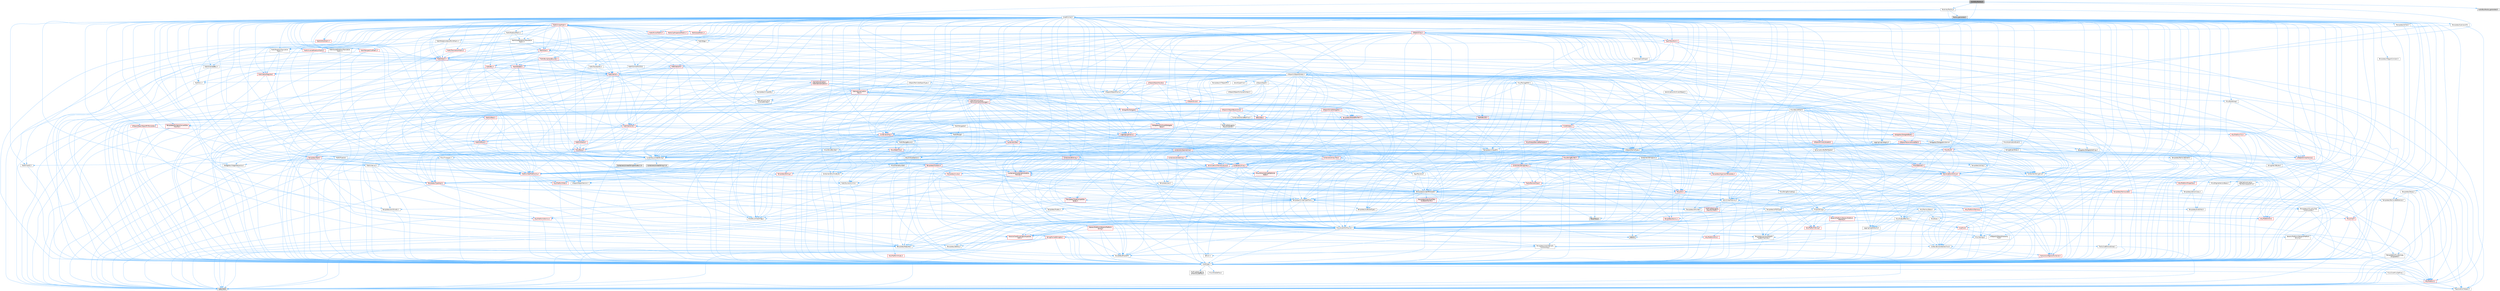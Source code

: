 digraph "AudioBusFactory.h"
{
 // INTERACTIVE_SVG=YES
 // LATEX_PDF_SIZE
  bgcolor="transparent";
  edge [fontname=Helvetica,fontsize=10,labelfontname=Helvetica,labelfontsize=10];
  node [fontname=Helvetica,fontsize=10,shape=box,height=0.2,width=0.4];
  Node1 [id="Node000001",label="AudioBusFactory.h",height=0.2,width=0.4,color="gray40", fillcolor="grey60", style="filled", fontcolor="black",tooltip=" "];
  Node1 -> Node2 [id="edge1_Node000001_Node000002",color="steelblue1",style="solid",tooltip=" "];
  Node2 [id="Node000002",label="Factories/Factory.h",height=0.2,width=0.4,color="grey40", fillcolor="white", style="filled",URL="$d2/d2f/Factory_8h.html",tooltip=" "];
  Node2 -> Node3 [id="edge2_Node000002_Node000003",color="steelblue1",style="solid",tooltip=" "];
  Node3 [id="Node000003",label="CoreMinimal.h",height=0.2,width=0.4,color="grey40", fillcolor="white", style="filled",URL="$d7/d67/CoreMinimal_8h.html",tooltip=" "];
  Node3 -> Node4 [id="edge3_Node000003_Node000004",color="steelblue1",style="solid",tooltip=" "];
  Node4 [id="Node000004",label="CoreTypes.h",height=0.2,width=0.4,color="grey40", fillcolor="white", style="filled",URL="$dc/dec/CoreTypes_8h.html",tooltip=" "];
  Node4 -> Node5 [id="edge4_Node000004_Node000005",color="steelblue1",style="solid",tooltip=" "];
  Node5 [id="Node000005",label="HAL/Platform.h",height=0.2,width=0.4,color="red", fillcolor="#FFF0F0", style="filled",URL="$d9/dd0/Platform_8h.html",tooltip=" "];
  Node5 -> Node8 [id="edge5_Node000005_Node000008",color="steelblue1",style="solid",tooltip=" "];
  Node8 [id="Node000008",label="type_traits",height=0.2,width=0.4,color="grey60", fillcolor="#E0E0E0", style="filled",tooltip=" "];
  Node5 -> Node9 [id="edge6_Node000005_Node000009",color="steelblue1",style="solid",tooltip=" "];
  Node9 [id="Node000009",label="PreprocessorHelpers.h",height=0.2,width=0.4,color="grey40", fillcolor="white", style="filled",URL="$db/ddb/PreprocessorHelpers_8h.html",tooltip=" "];
  Node4 -> Node15 [id="edge7_Node000004_Node000015",color="steelblue1",style="solid",tooltip=" "];
  Node15 [id="Node000015",label="ProfilingDebugging\l/UMemoryDefines.h",height=0.2,width=0.4,color="grey40", fillcolor="white", style="filled",URL="$d2/da2/UMemoryDefines_8h.html",tooltip=" "];
  Node4 -> Node16 [id="edge8_Node000004_Node000016",color="steelblue1",style="solid",tooltip=" "];
  Node16 [id="Node000016",label="Misc/CoreMiscDefines.h",height=0.2,width=0.4,color="grey40", fillcolor="white", style="filled",URL="$da/d38/CoreMiscDefines_8h.html",tooltip=" "];
  Node16 -> Node5 [id="edge9_Node000016_Node000005",color="steelblue1",style="solid",tooltip=" "];
  Node16 -> Node9 [id="edge10_Node000016_Node000009",color="steelblue1",style="solid",tooltip=" "];
  Node4 -> Node17 [id="edge11_Node000004_Node000017",color="steelblue1",style="solid",tooltip=" "];
  Node17 [id="Node000017",label="Misc/CoreDefines.h",height=0.2,width=0.4,color="grey40", fillcolor="white", style="filled",URL="$d3/dd2/CoreDefines_8h.html",tooltip=" "];
  Node3 -> Node18 [id="edge12_Node000003_Node000018",color="steelblue1",style="solid",tooltip=" "];
  Node18 [id="Node000018",label="CoreFwd.h",height=0.2,width=0.4,color="red", fillcolor="#FFF0F0", style="filled",URL="$d1/d1e/CoreFwd_8h.html",tooltip=" "];
  Node18 -> Node4 [id="edge13_Node000018_Node000004",color="steelblue1",style="solid",tooltip=" "];
  Node18 -> Node19 [id="edge14_Node000018_Node000019",color="steelblue1",style="solid",tooltip=" "];
  Node19 [id="Node000019",label="Containers/ContainersFwd.h",height=0.2,width=0.4,color="grey40", fillcolor="white", style="filled",URL="$d4/d0a/ContainersFwd_8h.html",tooltip=" "];
  Node19 -> Node5 [id="edge15_Node000019_Node000005",color="steelblue1",style="solid",tooltip=" "];
  Node19 -> Node4 [id="edge16_Node000019_Node000004",color="steelblue1",style="solid",tooltip=" "];
  Node19 -> Node20 [id="edge17_Node000019_Node000020",color="steelblue1",style="solid",tooltip=" "];
  Node20 [id="Node000020",label="Traits/IsContiguousContainer.h",height=0.2,width=0.4,color="red", fillcolor="#FFF0F0", style="filled",URL="$d5/d3c/IsContiguousContainer_8h.html",tooltip=" "];
  Node20 -> Node4 [id="edge18_Node000020_Node000004",color="steelblue1",style="solid",tooltip=" "];
  Node18 -> Node24 [id="edge19_Node000018_Node000024",color="steelblue1",style="solid",tooltip=" "];
  Node24 [id="Node000024",label="UObject/UObjectHierarchy\lFwd.h",height=0.2,width=0.4,color="grey40", fillcolor="white", style="filled",URL="$d3/d13/UObjectHierarchyFwd_8h.html",tooltip=" "];
  Node3 -> Node24 [id="edge20_Node000003_Node000024",color="steelblue1",style="solid",tooltip=" "];
  Node3 -> Node19 [id="edge21_Node000003_Node000019",color="steelblue1",style="solid",tooltip=" "];
  Node3 -> Node25 [id="edge22_Node000003_Node000025",color="steelblue1",style="solid",tooltip=" "];
  Node25 [id="Node000025",label="Misc/VarArgs.h",height=0.2,width=0.4,color="grey40", fillcolor="white", style="filled",URL="$d5/d6f/VarArgs_8h.html",tooltip=" "];
  Node25 -> Node4 [id="edge23_Node000025_Node000004",color="steelblue1",style="solid",tooltip=" "];
  Node3 -> Node26 [id="edge24_Node000003_Node000026",color="steelblue1",style="solid",tooltip=" "];
  Node26 [id="Node000026",label="Logging/LogVerbosity.h",height=0.2,width=0.4,color="grey40", fillcolor="white", style="filled",URL="$d2/d8f/LogVerbosity_8h.html",tooltip=" "];
  Node26 -> Node4 [id="edge25_Node000026_Node000004",color="steelblue1",style="solid",tooltip=" "];
  Node3 -> Node27 [id="edge26_Node000003_Node000027",color="steelblue1",style="solid",tooltip=" "];
  Node27 [id="Node000027",label="Misc/OutputDevice.h",height=0.2,width=0.4,color="grey40", fillcolor="white", style="filled",URL="$d7/d32/OutputDevice_8h.html",tooltip=" "];
  Node27 -> Node18 [id="edge27_Node000027_Node000018",color="steelblue1",style="solid",tooltip=" "];
  Node27 -> Node4 [id="edge28_Node000027_Node000004",color="steelblue1",style="solid",tooltip=" "];
  Node27 -> Node26 [id="edge29_Node000027_Node000026",color="steelblue1",style="solid",tooltip=" "];
  Node27 -> Node25 [id="edge30_Node000027_Node000025",color="steelblue1",style="solid",tooltip=" "];
  Node27 -> Node28 [id="edge31_Node000027_Node000028",color="steelblue1",style="solid",tooltip=" "];
  Node28 [id="Node000028",label="Templates/IsArrayOrRefOf\lTypeByPredicate.h",height=0.2,width=0.4,color="grey40", fillcolor="white", style="filled",URL="$d6/da1/IsArrayOrRefOfTypeByPredicate_8h.html",tooltip=" "];
  Node28 -> Node4 [id="edge32_Node000028_Node000004",color="steelblue1",style="solid",tooltip=" "];
  Node27 -> Node29 [id="edge33_Node000027_Node000029",color="steelblue1",style="solid",tooltip=" "];
  Node29 [id="Node000029",label="Templates/IsValidVariadic\lFunctionArg.h",height=0.2,width=0.4,color="grey40", fillcolor="white", style="filled",URL="$d0/dc8/IsValidVariadicFunctionArg_8h.html",tooltip=" "];
  Node29 -> Node4 [id="edge34_Node000029_Node000004",color="steelblue1",style="solid",tooltip=" "];
  Node29 -> Node30 [id="edge35_Node000029_Node000030",color="steelblue1",style="solid",tooltip=" "];
  Node30 [id="Node000030",label="IsEnum.h",height=0.2,width=0.4,color="grey40", fillcolor="white", style="filled",URL="$d4/de5/IsEnum_8h.html",tooltip=" "];
  Node29 -> Node8 [id="edge36_Node000029_Node000008",color="steelblue1",style="solid",tooltip=" "];
  Node27 -> Node31 [id="edge37_Node000027_Node000031",color="steelblue1",style="solid",tooltip=" "];
  Node31 [id="Node000031",label="Traits/IsCharEncodingCompatible\lWith.h",height=0.2,width=0.4,color="red", fillcolor="#FFF0F0", style="filled",URL="$df/dd1/IsCharEncodingCompatibleWith_8h.html",tooltip=" "];
  Node31 -> Node8 [id="edge38_Node000031_Node000008",color="steelblue1",style="solid",tooltip=" "];
  Node3 -> Node33 [id="edge39_Node000003_Node000033",color="steelblue1",style="solid",tooltip=" "];
  Node33 [id="Node000033",label="HAL/PlatformCrt.h",height=0.2,width=0.4,color="red", fillcolor="#FFF0F0", style="filled",URL="$d8/d75/PlatformCrt_8h.html",tooltip=" "];
  Node3 -> Node43 [id="edge40_Node000003_Node000043",color="steelblue1",style="solid",tooltip=" "];
  Node43 [id="Node000043",label="HAL/PlatformMisc.h",height=0.2,width=0.4,color="red", fillcolor="#FFF0F0", style="filled",URL="$d0/df5/PlatformMisc_8h.html",tooltip=" "];
  Node43 -> Node4 [id="edge41_Node000043_Node000004",color="steelblue1",style="solid",tooltip=" "];
  Node3 -> Node62 [id="edge42_Node000003_Node000062",color="steelblue1",style="solid",tooltip=" "];
  Node62 [id="Node000062",label="Misc/AssertionMacros.h",height=0.2,width=0.4,color="grey40", fillcolor="white", style="filled",URL="$d0/dfa/AssertionMacros_8h.html",tooltip=" "];
  Node62 -> Node4 [id="edge43_Node000062_Node000004",color="steelblue1",style="solid",tooltip=" "];
  Node62 -> Node5 [id="edge44_Node000062_Node000005",color="steelblue1",style="solid",tooltip=" "];
  Node62 -> Node43 [id="edge45_Node000062_Node000043",color="steelblue1",style="solid",tooltip=" "];
  Node62 -> Node9 [id="edge46_Node000062_Node000009",color="steelblue1",style="solid",tooltip=" "];
  Node62 -> Node63 [id="edge47_Node000062_Node000063",color="steelblue1",style="solid",tooltip=" "];
  Node63 [id="Node000063",label="Templates/EnableIf.h",height=0.2,width=0.4,color="grey40", fillcolor="white", style="filled",URL="$d7/d60/EnableIf_8h.html",tooltip=" "];
  Node63 -> Node4 [id="edge48_Node000063_Node000004",color="steelblue1",style="solid",tooltip=" "];
  Node62 -> Node28 [id="edge49_Node000062_Node000028",color="steelblue1",style="solid",tooltip=" "];
  Node62 -> Node29 [id="edge50_Node000062_Node000029",color="steelblue1",style="solid",tooltip=" "];
  Node62 -> Node31 [id="edge51_Node000062_Node000031",color="steelblue1",style="solid",tooltip=" "];
  Node62 -> Node25 [id="edge52_Node000062_Node000025",color="steelblue1",style="solid",tooltip=" "];
  Node62 -> Node64 [id="edge53_Node000062_Node000064",color="steelblue1",style="solid",tooltip=" "];
  Node64 [id="Node000064",label="String/FormatStringSan.h",height=0.2,width=0.4,color="red", fillcolor="#FFF0F0", style="filled",URL="$d3/d8b/FormatStringSan_8h.html",tooltip=" "];
  Node64 -> Node8 [id="edge54_Node000064_Node000008",color="steelblue1",style="solid",tooltip=" "];
  Node64 -> Node4 [id="edge55_Node000064_Node000004",color="steelblue1",style="solid",tooltip=" "];
  Node64 -> Node65 [id="edge56_Node000064_Node000065",color="steelblue1",style="solid",tooltip=" "];
  Node65 [id="Node000065",label="Templates/Requires.h",height=0.2,width=0.4,color="grey40", fillcolor="white", style="filled",URL="$dc/d96/Requires_8h.html",tooltip=" "];
  Node65 -> Node63 [id="edge57_Node000065_Node000063",color="steelblue1",style="solid",tooltip=" "];
  Node65 -> Node8 [id="edge58_Node000065_Node000008",color="steelblue1",style="solid",tooltip=" "];
  Node64 -> Node66 [id="edge59_Node000064_Node000066",color="steelblue1",style="solid",tooltip=" "];
  Node66 [id="Node000066",label="Templates/Identity.h",height=0.2,width=0.4,color="grey40", fillcolor="white", style="filled",URL="$d0/dd5/Identity_8h.html",tooltip=" "];
  Node64 -> Node29 [id="edge60_Node000064_Node000029",color="steelblue1",style="solid",tooltip=" "];
  Node64 -> Node19 [id="edge61_Node000064_Node000019",color="steelblue1",style="solid",tooltip=" "];
  Node62 -> Node70 [id="edge62_Node000062_Node000070",color="steelblue1",style="solid",tooltip=" "];
  Node70 [id="Node000070",label="atomic",height=0.2,width=0.4,color="grey60", fillcolor="#E0E0E0", style="filled",tooltip=" "];
  Node3 -> Node71 [id="edge63_Node000003_Node000071",color="steelblue1",style="solid",tooltip=" "];
  Node71 [id="Node000071",label="Templates/IsPointer.h",height=0.2,width=0.4,color="grey40", fillcolor="white", style="filled",URL="$d7/d05/IsPointer_8h.html",tooltip=" "];
  Node71 -> Node4 [id="edge64_Node000071_Node000004",color="steelblue1",style="solid",tooltip=" "];
  Node3 -> Node72 [id="edge65_Node000003_Node000072",color="steelblue1",style="solid",tooltip=" "];
  Node72 [id="Node000072",label="HAL/PlatformMemory.h",height=0.2,width=0.4,color="red", fillcolor="#FFF0F0", style="filled",URL="$de/d68/PlatformMemory_8h.html",tooltip=" "];
  Node72 -> Node4 [id="edge66_Node000072_Node000004",color="steelblue1",style="solid",tooltip=" "];
  Node72 -> Node73 [id="edge67_Node000072_Node000073",color="steelblue1",style="solid",tooltip=" "];
  Node73 [id="Node000073",label="GenericPlatform/GenericPlatform\lMemory.h",height=0.2,width=0.4,color="red", fillcolor="#FFF0F0", style="filled",URL="$dd/d22/GenericPlatformMemory_8h.html",tooltip=" "];
  Node73 -> Node18 [id="edge68_Node000073_Node000018",color="steelblue1",style="solid",tooltip=" "];
  Node73 -> Node4 [id="edge69_Node000073_Node000004",color="steelblue1",style="solid",tooltip=" "];
  Node73 -> Node74 [id="edge70_Node000073_Node000074",color="steelblue1",style="solid",tooltip=" "];
  Node74 [id="Node000074",label="HAL/PlatformString.h",height=0.2,width=0.4,color="red", fillcolor="#FFF0F0", style="filled",URL="$db/db5/PlatformString_8h.html",tooltip=" "];
  Node74 -> Node4 [id="edge71_Node000074_Node000004",color="steelblue1",style="solid",tooltip=" "];
  Node3 -> Node55 [id="edge72_Node000003_Node000055",color="steelblue1",style="solid",tooltip=" "];
  Node55 [id="Node000055",label="HAL/PlatformAtomics.h",height=0.2,width=0.4,color="red", fillcolor="#FFF0F0", style="filled",URL="$d3/d36/PlatformAtomics_8h.html",tooltip=" "];
  Node55 -> Node4 [id="edge73_Node000055_Node000004",color="steelblue1",style="solid",tooltip=" "];
  Node3 -> Node77 [id="edge74_Node000003_Node000077",color="steelblue1",style="solid",tooltip=" "];
  Node77 [id="Node000077",label="Misc/Exec.h",height=0.2,width=0.4,color="grey40", fillcolor="white", style="filled",URL="$de/ddb/Exec_8h.html",tooltip=" "];
  Node77 -> Node4 [id="edge75_Node000077_Node000004",color="steelblue1",style="solid",tooltip=" "];
  Node77 -> Node62 [id="edge76_Node000077_Node000062",color="steelblue1",style="solid",tooltip=" "];
  Node3 -> Node78 [id="edge77_Node000003_Node000078",color="steelblue1",style="solid",tooltip=" "];
  Node78 [id="Node000078",label="HAL/MemoryBase.h",height=0.2,width=0.4,color="grey40", fillcolor="white", style="filled",URL="$d6/d9f/MemoryBase_8h.html",tooltip=" "];
  Node78 -> Node4 [id="edge78_Node000078_Node000004",color="steelblue1",style="solid",tooltip=" "];
  Node78 -> Node55 [id="edge79_Node000078_Node000055",color="steelblue1",style="solid",tooltip=" "];
  Node78 -> Node33 [id="edge80_Node000078_Node000033",color="steelblue1",style="solid",tooltip=" "];
  Node78 -> Node77 [id="edge81_Node000078_Node000077",color="steelblue1",style="solid",tooltip=" "];
  Node78 -> Node27 [id="edge82_Node000078_Node000027",color="steelblue1",style="solid",tooltip=" "];
  Node78 -> Node79 [id="edge83_Node000078_Node000079",color="steelblue1",style="solid",tooltip=" "];
  Node79 [id="Node000079",label="Templates/Atomic.h",height=0.2,width=0.4,color="red", fillcolor="#FFF0F0", style="filled",URL="$d3/d91/Atomic_8h.html",tooltip=" "];
  Node79 -> Node70 [id="edge84_Node000079_Node000070",color="steelblue1",style="solid",tooltip=" "];
  Node3 -> Node88 [id="edge85_Node000003_Node000088",color="steelblue1",style="solid",tooltip=" "];
  Node88 [id="Node000088",label="HAL/UnrealMemory.h",height=0.2,width=0.4,color="grey40", fillcolor="white", style="filled",URL="$d9/d96/UnrealMemory_8h.html",tooltip=" "];
  Node88 -> Node4 [id="edge86_Node000088_Node000004",color="steelblue1",style="solid",tooltip=" "];
  Node88 -> Node73 [id="edge87_Node000088_Node000073",color="steelblue1",style="solid",tooltip=" "];
  Node88 -> Node78 [id="edge88_Node000088_Node000078",color="steelblue1",style="solid",tooltip=" "];
  Node88 -> Node72 [id="edge89_Node000088_Node000072",color="steelblue1",style="solid",tooltip=" "];
  Node88 -> Node89 [id="edge90_Node000088_Node000089",color="steelblue1",style="solid",tooltip=" "];
  Node89 [id="Node000089",label="ProfilingDebugging\l/MemoryTrace.h",height=0.2,width=0.4,color="red", fillcolor="#FFF0F0", style="filled",URL="$da/dd7/MemoryTrace_8h.html",tooltip=" "];
  Node89 -> Node5 [id="edge91_Node000089_Node000005",color="steelblue1",style="solid",tooltip=" "];
  Node89 -> Node50 [id="edge92_Node000089_Node000050",color="steelblue1",style="solid",tooltip=" "];
  Node50 [id="Node000050",label="Misc/EnumClassFlags.h",height=0.2,width=0.4,color="grey40", fillcolor="white", style="filled",URL="$d8/de7/EnumClassFlags_8h.html",tooltip=" "];
  Node89 -> Node61 [id="edge93_Node000089_Node000061",color="steelblue1",style="solid",tooltip=" "];
  Node61 [id="Node000061",label="Trace/Trace.h",height=0.2,width=0.4,color="grey60", fillcolor="#E0E0E0", style="filled",tooltip=" "];
  Node88 -> Node71 [id="edge94_Node000088_Node000071",color="steelblue1",style="solid",tooltip=" "];
  Node3 -> Node90 [id="edge95_Node000003_Node000090",color="steelblue1",style="solid",tooltip=" "];
  Node90 [id="Node000090",label="Templates/IsArithmetic.h",height=0.2,width=0.4,color="grey40", fillcolor="white", style="filled",URL="$d2/d5d/IsArithmetic_8h.html",tooltip=" "];
  Node90 -> Node4 [id="edge96_Node000090_Node000004",color="steelblue1",style="solid",tooltip=" "];
  Node3 -> Node84 [id="edge97_Node000003_Node000084",color="steelblue1",style="solid",tooltip=" "];
  Node84 [id="Node000084",label="Templates/AndOrNot.h",height=0.2,width=0.4,color="grey40", fillcolor="white", style="filled",URL="$db/d0a/AndOrNot_8h.html",tooltip=" "];
  Node84 -> Node4 [id="edge98_Node000084_Node000004",color="steelblue1",style="solid",tooltip=" "];
  Node3 -> Node91 [id="edge99_Node000003_Node000091",color="steelblue1",style="solid",tooltip=" "];
  Node91 [id="Node000091",label="Templates/IsPODType.h",height=0.2,width=0.4,color="grey40", fillcolor="white", style="filled",URL="$d7/db1/IsPODType_8h.html",tooltip=" "];
  Node91 -> Node4 [id="edge100_Node000091_Node000004",color="steelblue1",style="solid",tooltip=" "];
  Node3 -> Node92 [id="edge101_Node000003_Node000092",color="steelblue1",style="solid",tooltip=" "];
  Node92 [id="Node000092",label="Templates/IsUECoreType.h",height=0.2,width=0.4,color="grey40", fillcolor="white", style="filled",URL="$d1/db8/IsUECoreType_8h.html",tooltip=" "];
  Node92 -> Node4 [id="edge102_Node000092_Node000004",color="steelblue1",style="solid",tooltip=" "];
  Node92 -> Node8 [id="edge103_Node000092_Node000008",color="steelblue1",style="solid",tooltip=" "];
  Node3 -> Node85 [id="edge104_Node000003_Node000085",color="steelblue1",style="solid",tooltip=" "];
  Node85 [id="Node000085",label="Templates/IsTriviallyCopy\lConstructible.h",height=0.2,width=0.4,color="grey40", fillcolor="white", style="filled",URL="$d3/d78/IsTriviallyCopyConstructible_8h.html",tooltip=" "];
  Node85 -> Node4 [id="edge105_Node000085_Node000004",color="steelblue1",style="solid",tooltip=" "];
  Node85 -> Node8 [id="edge106_Node000085_Node000008",color="steelblue1",style="solid",tooltip=" "];
  Node3 -> Node93 [id="edge107_Node000003_Node000093",color="steelblue1",style="solid",tooltip=" "];
  Node93 [id="Node000093",label="Templates/UnrealTypeTraits.h",height=0.2,width=0.4,color="grey40", fillcolor="white", style="filled",URL="$d2/d2d/UnrealTypeTraits_8h.html",tooltip=" "];
  Node93 -> Node4 [id="edge108_Node000093_Node000004",color="steelblue1",style="solid",tooltip=" "];
  Node93 -> Node71 [id="edge109_Node000093_Node000071",color="steelblue1",style="solid",tooltip=" "];
  Node93 -> Node62 [id="edge110_Node000093_Node000062",color="steelblue1",style="solid",tooltip=" "];
  Node93 -> Node84 [id="edge111_Node000093_Node000084",color="steelblue1",style="solid",tooltip=" "];
  Node93 -> Node63 [id="edge112_Node000093_Node000063",color="steelblue1",style="solid",tooltip=" "];
  Node93 -> Node90 [id="edge113_Node000093_Node000090",color="steelblue1",style="solid",tooltip=" "];
  Node93 -> Node30 [id="edge114_Node000093_Node000030",color="steelblue1",style="solid",tooltip=" "];
  Node93 -> Node94 [id="edge115_Node000093_Node000094",color="steelblue1",style="solid",tooltip=" "];
  Node94 [id="Node000094",label="Templates/Models.h",height=0.2,width=0.4,color="grey40", fillcolor="white", style="filled",URL="$d3/d0c/Models_8h.html",tooltip=" "];
  Node94 -> Node66 [id="edge116_Node000094_Node000066",color="steelblue1",style="solid",tooltip=" "];
  Node93 -> Node91 [id="edge117_Node000093_Node000091",color="steelblue1",style="solid",tooltip=" "];
  Node93 -> Node92 [id="edge118_Node000093_Node000092",color="steelblue1",style="solid",tooltip=" "];
  Node93 -> Node85 [id="edge119_Node000093_Node000085",color="steelblue1",style="solid",tooltip=" "];
  Node3 -> Node63 [id="edge120_Node000003_Node000063",color="steelblue1",style="solid",tooltip=" "];
  Node3 -> Node95 [id="edge121_Node000003_Node000095",color="steelblue1",style="solid",tooltip=" "];
  Node95 [id="Node000095",label="Templates/RemoveReference.h",height=0.2,width=0.4,color="grey40", fillcolor="white", style="filled",URL="$da/dbe/RemoveReference_8h.html",tooltip=" "];
  Node95 -> Node4 [id="edge122_Node000095_Node000004",color="steelblue1",style="solid",tooltip=" "];
  Node3 -> Node96 [id="edge123_Node000003_Node000096",color="steelblue1",style="solid",tooltip=" "];
  Node96 [id="Node000096",label="Templates/IntegralConstant.h",height=0.2,width=0.4,color="grey40", fillcolor="white", style="filled",URL="$db/d1b/IntegralConstant_8h.html",tooltip=" "];
  Node96 -> Node4 [id="edge124_Node000096_Node000004",color="steelblue1",style="solid",tooltip=" "];
  Node3 -> Node97 [id="edge125_Node000003_Node000097",color="steelblue1",style="solid",tooltip=" "];
  Node97 [id="Node000097",label="Templates/IsClass.h",height=0.2,width=0.4,color="grey40", fillcolor="white", style="filled",URL="$db/dcb/IsClass_8h.html",tooltip=" "];
  Node97 -> Node4 [id="edge126_Node000097_Node000004",color="steelblue1",style="solid",tooltip=" "];
  Node3 -> Node98 [id="edge127_Node000003_Node000098",color="steelblue1",style="solid",tooltip=" "];
  Node98 [id="Node000098",label="Templates/TypeCompatible\lBytes.h",height=0.2,width=0.4,color="red", fillcolor="#FFF0F0", style="filled",URL="$df/d0a/TypeCompatibleBytes_8h.html",tooltip=" "];
  Node98 -> Node4 [id="edge128_Node000098_Node000004",color="steelblue1",style="solid",tooltip=" "];
  Node98 -> Node8 [id="edge129_Node000098_Node000008",color="steelblue1",style="solid",tooltip=" "];
  Node3 -> Node20 [id="edge130_Node000003_Node000020",color="steelblue1",style="solid",tooltip=" "];
  Node3 -> Node99 [id="edge131_Node000003_Node000099",color="steelblue1",style="solid",tooltip=" "];
  Node99 [id="Node000099",label="Templates/UnrealTemplate.h",height=0.2,width=0.4,color="grey40", fillcolor="white", style="filled",URL="$d4/d24/UnrealTemplate_8h.html",tooltip=" "];
  Node99 -> Node4 [id="edge132_Node000099_Node000004",color="steelblue1",style="solid",tooltip=" "];
  Node99 -> Node71 [id="edge133_Node000099_Node000071",color="steelblue1",style="solid",tooltip=" "];
  Node99 -> Node88 [id="edge134_Node000099_Node000088",color="steelblue1",style="solid",tooltip=" "];
  Node99 -> Node100 [id="edge135_Node000099_Node000100",color="steelblue1",style="solid",tooltip=" "];
  Node100 [id="Node000100",label="Templates/CopyQualifiers\lAndRefsFromTo.h",height=0.2,width=0.4,color="red", fillcolor="#FFF0F0", style="filled",URL="$d3/db3/CopyQualifiersAndRefsFromTo_8h.html",tooltip=" "];
  Node99 -> Node93 [id="edge136_Node000099_Node000093",color="steelblue1",style="solid",tooltip=" "];
  Node99 -> Node95 [id="edge137_Node000099_Node000095",color="steelblue1",style="solid",tooltip=" "];
  Node99 -> Node65 [id="edge138_Node000099_Node000065",color="steelblue1",style="solid",tooltip=" "];
  Node99 -> Node98 [id="edge139_Node000099_Node000098",color="steelblue1",style="solid",tooltip=" "];
  Node99 -> Node66 [id="edge140_Node000099_Node000066",color="steelblue1",style="solid",tooltip=" "];
  Node99 -> Node20 [id="edge141_Node000099_Node000020",color="steelblue1",style="solid",tooltip=" "];
  Node99 -> Node102 [id="edge142_Node000099_Node000102",color="steelblue1",style="solid",tooltip=" "];
  Node102 [id="Node000102",label="Traits/UseBitwiseSwap.h",height=0.2,width=0.4,color="grey40", fillcolor="white", style="filled",URL="$db/df3/UseBitwiseSwap_8h.html",tooltip=" "];
  Node102 -> Node4 [id="edge143_Node000102_Node000004",color="steelblue1",style="solid",tooltip=" "];
  Node102 -> Node8 [id="edge144_Node000102_Node000008",color="steelblue1",style="solid",tooltip=" "];
  Node99 -> Node8 [id="edge145_Node000099_Node000008",color="steelblue1",style="solid",tooltip=" "];
  Node3 -> Node48 [id="edge146_Node000003_Node000048",color="steelblue1",style="solid",tooltip=" "];
  Node48 [id="Node000048",label="Math/NumericLimits.h",height=0.2,width=0.4,color="grey40", fillcolor="white", style="filled",URL="$df/d1b/NumericLimits_8h.html",tooltip=" "];
  Node48 -> Node4 [id="edge147_Node000048_Node000004",color="steelblue1",style="solid",tooltip=" "];
  Node3 -> Node103 [id="edge148_Node000003_Node000103",color="steelblue1",style="solid",tooltip=" "];
  Node103 [id="Node000103",label="HAL/PlatformMath.h",height=0.2,width=0.4,color="red", fillcolor="#FFF0F0", style="filled",URL="$dc/d53/PlatformMath_8h.html",tooltip=" "];
  Node103 -> Node4 [id="edge149_Node000103_Node000004",color="steelblue1",style="solid",tooltip=" "];
  Node3 -> Node86 [id="edge150_Node000003_Node000086",color="steelblue1",style="solid",tooltip=" "];
  Node86 [id="Node000086",label="Templates/IsTriviallyCopy\lAssignable.h",height=0.2,width=0.4,color="grey40", fillcolor="white", style="filled",URL="$d2/df2/IsTriviallyCopyAssignable_8h.html",tooltip=" "];
  Node86 -> Node4 [id="edge151_Node000086_Node000004",color="steelblue1",style="solid",tooltip=" "];
  Node86 -> Node8 [id="edge152_Node000086_Node000008",color="steelblue1",style="solid",tooltip=" "];
  Node3 -> Node111 [id="edge153_Node000003_Node000111",color="steelblue1",style="solid",tooltip=" "];
  Node111 [id="Node000111",label="Templates/MemoryOps.h",height=0.2,width=0.4,color="red", fillcolor="#FFF0F0", style="filled",URL="$db/dea/MemoryOps_8h.html",tooltip=" "];
  Node111 -> Node4 [id="edge154_Node000111_Node000004",color="steelblue1",style="solid",tooltip=" "];
  Node111 -> Node88 [id="edge155_Node000111_Node000088",color="steelblue1",style="solid",tooltip=" "];
  Node111 -> Node86 [id="edge156_Node000111_Node000086",color="steelblue1",style="solid",tooltip=" "];
  Node111 -> Node85 [id="edge157_Node000111_Node000085",color="steelblue1",style="solid",tooltip=" "];
  Node111 -> Node65 [id="edge158_Node000111_Node000065",color="steelblue1",style="solid",tooltip=" "];
  Node111 -> Node93 [id="edge159_Node000111_Node000093",color="steelblue1",style="solid",tooltip=" "];
  Node111 -> Node102 [id="edge160_Node000111_Node000102",color="steelblue1",style="solid",tooltip=" "];
  Node111 -> Node8 [id="edge161_Node000111_Node000008",color="steelblue1",style="solid",tooltip=" "];
  Node3 -> Node112 [id="edge162_Node000003_Node000112",color="steelblue1",style="solid",tooltip=" "];
  Node112 [id="Node000112",label="Containers/ContainerAllocation\lPolicies.h",height=0.2,width=0.4,color="red", fillcolor="#FFF0F0", style="filled",URL="$d7/dff/ContainerAllocationPolicies_8h.html",tooltip=" "];
  Node112 -> Node4 [id="edge163_Node000112_Node000004",color="steelblue1",style="solid",tooltip=" "];
  Node112 -> Node112 [id="edge164_Node000112_Node000112",color="steelblue1",style="solid",tooltip=" "];
  Node112 -> Node103 [id="edge165_Node000112_Node000103",color="steelblue1",style="solid",tooltip=" "];
  Node112 -> Node88 [id="edge166_Node000112_Node000088",color="steelblue1",style="solid",tooltip=" "];
  Node112 -> Node48 [id="edge167_Node000112_Node000048",color="steelblue1",style="solid",tooltip=" "];
  Node112 -> Node62 [id="edge168_Node000112_Node000062",color="steelblue1",style="solid",tooltip=" "];
  Node112 -> Node111 [id="edge169_Node000112_Node000111",color="steelblue1",style="solid",tooltip=" "];
  Node112 -> Node98 [id="edge170_Node000112_Node000098",color="steelblue1",style="solid",tooltip=" "];
  Node112 -> Node8 [id="edge171_Node000112_Node000008",color="steelblue1",style="solid",tooltip=" "];
  Node3 -> Node115 [id="edge172_Node000003_Node000115",color="steelblue1",style="solid",tooltip=" "];
  Node115 [id="Node000115",label="Templates/IsEnumClass.h",height=0.2,width=0.4,color="grey40", fillcolor="white", style="filled",URL="$d7/d15/IsEnumClass_8h.html",tooltip=" "];
  Node115 -> Node4 [id="edge173_Node000115_Node000004",color="steelblue1",style="solid",tooltip=" "];
  Node115 -> Node84 [id="edge174_Node000115_Node000084",color="steelblue1",style="solid",tooltip=" "];
  Node3 -> Node116 [id="edge175_Node000003_Node000116",color="steelblue1",style="solid",tooltip=" "];
  Node116 [id="Node000116",label="HAL/PlatformProperties.h",height=0.2,width=0.4,color="red", fillcolor="#FFF0F0", style="filled",URL="$d9/db0/PlatformProperties_8h.html",tooltip=" "];
  Node116 -> Node4 [id="edge176_Node000116_Node000004",color="steelblue1",style="solid",tooltip=" "];
  Node3 -> Node119 [id="edge177_Node000003_Node000119",color="steelblue1",style="solid",tooltip=" "];
  Node119 [id="Node000119",label="Misc/EngineVersionBase.h",height=0.2,width=0.4,color="grey40", fillcolor="white", style="filled",URL="$d5/d2b/EngineVersionBase_8h.html",tooltip=" "];
  Node119 -> Node4 [id="edge178_Node000119_Node000004",color="steelblue1",style="solid",tooltip=" "];
  Node3 -> Node120 [id="edge179_Node000003_Node000120",color="steelblue1",style="solid",tooltip=" "];
  Node120 [id="Node000120",label="Internationalization\l/TextNamespaceFwd.h",height=0.2,width=0.4,color="grey40", fillcolor="white", style="filled",URL="$d8/d97/TextNamespaceFwd_8h.html",tooltip=" "];
  Node120 -> Node4 [id="edge180_Node000120_Node000004",color="steelblue1",style="solid",tooltip=" "];
  Node3 -> Node121 [id="edge181_Node000003_Node000121",color="steelblue1",style="solid",tooltip=" "];
  Node121 [id="Node000121",label="Serialization/Archive.h",height=0.2,width=0.4,color="red", fillcolor="#FFF0F0", style="filled",URL="$d7/d3b/Archive_8h.html",tooltip=" "];
  Node121 -> Node18 [id="edge182_Node000121_Node000018",color="steelblue1",style="solid",tooltip=" "];
  Node121 -> Node4 [id="edge183_Node000121_Node000004",color="steelblue1",style="solid",tooltip=" "];
  Node121 -> Node116 [id="edge184_Node000121_Node000116",color="steelblue1",style="solid",tooltip=" "];
  Node121 -> Node120 [id="edge185_Node000121_Node000120",color="steelblue1",style="solid",tooltip=" "];
  Node121 -> Node62 [id="edge186_Node000121_Node000062",color="steelblue1",style="solid",tooltip=" "];
  Node121 -> Node119 [id="edge187_Node000121_Node000119",color="steelblue1",style="solid",tooltip=" "];
  Node121 -> Node25 [id="edge188_Node000121_Node000025",color="steelblue1",style="solid",tooltip=" "];
  Node121 -> Node63 [id="edge189_Node000121_Node000063",color="steelblue1",style="solid",tooltip=" "];
  Node121 -> Node28 [id="edge190_Node000121_Node000028",color="steelblue1",style="solid",tooltip=" "];
  Node121 -> Node115 [id="edge191_Node000121_Node000115",color="steelblue1",style="solid",tooltip=" "];
  Node121 -> Node29 [id="edge192_Node000121_Node000029",color="steelblue1",style="solid",tooltip=" "];
  Node121 -> Node99 [id="edge193_Node000121_Node000099",color="steelblue1",style="solid",tooltip=" "];
  Node121 -> Node31 [id="edge194_Node000121_Node000031",color="steelblue1",style="solid",tooltip=" "];
  Node121 -> Node124 [id="edge195_Node000121_Node000124",color="steelblue1",style="solid",tooltip=" "];
  Node124 [id="Node000124",label="UObject/ObjectVersion.h",height=0.2,width=0.4,color="grey40", fillcolor="white", style="filled",URL="$da/d63/ObjectVersion_8h.html",tooltip=" "];
  Node124 -> Node4 [id="edge196_Node000124_Node000004",color="steelblue1",style="solid",tooltip=" "];
  Node3 -> Node125 [id="edge197_Node000003_Node000125",color="steelblue1",style="solid",tooltip=" "];
  Node125 [id="Node000125",label="Templates/Less.h",height=0.2,width=0.4,color="grey40", fillcolor="white", style="filled",URL="$de/dc8/Less_8h.html",tooltip=" "];
  Node125 -> Node4 [id="edge198_Node000125_Node000004",color="steelblue1",style="solid",tooltip=" "];
  Node125 -> Node99 [id="edge199_Node000125_Node000099",color="steelblue1",style="solid",tooltip=" "];
  Node3 -> Node126 [id="edge200_Node000003_Node000126",color="steelblue1",style="solid",tooltip=" "];
  Node126 [id="Node000126",label="Templates/Sorting.h",height=0.2,width=0.4,color="red", fillcolor="#FFF0F0", style="filled",URL="$d3/d9e/Sorting_8h.html",tooltip=" "];
  Node126 -> Node4 [id="edge201_Node000126_Node000004",color="steelblue1",style="solid",tooltip=" "];
  Node126 -> Node103 [id="edge202_Node000126_Node000103",color="steelblue1",style="solid",tooltip=" "];
  Node126 -> Node125 [id="edge203_Node000126_Node000125",color="steelblue1",style="solid",tooltip=" "];
  Node3 -> Node137 [id="edge204_Node000003_Node000137",color="steelblue1",style="solid",tooltip=" "];
  Node137 [id="Node000137",label="Misc/Char.h",height=0.2,width=0.4,color="red", fillcolor="#FFF0F0", style="filled",URL="$d0/d58/Char_8h.html",tooltip=" "];
  Node137 -> Node4 [id="edge205_Node000137_Node000004",color="steelblue1",style="solid",tooltip=" "];
  Node137 -> Node8 [id="edge206_Node000137_Node000008",color="steelblue1",style="solid",tooltip=" "];
  Node3 -> Node140 [id="edge207_Node000003_Node000140",color="steelblue1",style="solid",tooltip=" "];
  Node140 [id="Node000140",label="GenericPlatform/GenericPlatform\lStricmp.h",height=0.2,width=0.4,color="grey40", fillcolor="white", style="filled",URL="$d2/d86/GenericPlatformStricmp_8h.html",tooltip=" "];
  Node140 -> Node4 [id="edge208_Node000140_Node000004",color="steelblue1",style="solid",tooltip=" "];
  Node3 -> Node141 [id="edge209_Node000003_Node000141",color="steelblue1",style="solid",tooltip=" "];
  Node141 [id="Node000141",label="GenericPlatform/GenericPlatform\lString.h",height=0.2,width=0.4,color="red", fillcolor="#FFF0F0", style="filled",URL="$dd/d20/GenericPlatformString_8h.html",tooltip=" "];
  Node141 -> Node4 [id="edge210_Node000141_Node000004",color="steelblue1",style="solid",tooltip=" "];
  Node141 -> Node140 [id="edge211_Node000141_Node000140",color="steelblue1",style="solid",tooltip=" "];
  Node141 -> Node63 [id="edge212_Node000141_Node000063",color="steelblue1",style="solid",tooltip=" "];
  Node141 -> Node31 [id="edge213_Node000141_Node000031",color="steelblue1",style="solid",tooltip=" "];
  Node141 -> Node8 [id="edge214_Node000141_Node000008",color="steelblue1",style="solid",tooltip=" "];
  Node3 -> Node74 [id="edge215_Node000003_Node000074",color="steelblue1",style="solid",tooltip=" "];
  Node3 -> Node144 [id="edge216_Node000003_Node000144",color="steelblue1",style="solid",tooltip=" "];
  Node144 [id="Node000144",label="Misc/CString.h",height=0.2,width=0.4,color="grey40", fillcolor="white", style="filled",URL="$d2/d49/CString_8h.html",tooltip=" "];
  Node144 -> Node4 [id="edge217_Node000144_Node000004",color="steelblue1",style="solid",tooltip=" "];
  Node144 -> Node33 [id="edge218_Node000144_Node000033",color="steelblue1",style="solid",tooltip=" "];
  Node144 -> Node74 [id="edge219_Node000144_Node000074",color="steelblue1",style="solid",tooltip=" "];
  Node144 -> Node62 [id="edge220_Node000144_Node000062",color="steelblue1",style="solid",tooltip=" "];
  Node144 -> Node137 [id="edge221_Node000144_Node000137",color="steelblue1",style="solid",tooltip=" "];
  Node144 -> Node25 [id="edge222_Node000144_Node000025",color="steelblue1",style="solid",tooltip=" "];
  Node144 -> Node28 [id="edge223_Node000144_Node000028",color="steelblue1",style="solid",tooltip=" "];
  Node144 -> Node29 [id="edge224_Node000144_Node000029",color="steelblue1",style="solid",tooltip=" "];
  Node144 -> Node31 [id="edge225_Node000144_Node000031",color="steelblue1",style="solid",tooltip=" "];
  Node3 -> Node145 [id="edge226_Node000003_Node000145",color="steelblue1",style="solid",tooltip=" "];
  Node145 [id="Node000145",label="Misc/Crc.h",height=0.2,width=0.4,color="red", fillcolor="#FFF0F0", style="filled",URL="$d4/dd2/Crc_8h.html",tooltip=" "];
  Node145 -> Node4 [id="edge227_Node000145_Node000004",color="steelblue1",style="solid",tooltip=" "];
  Node145 -> Node74 [id="edge228_Node000145_Node000074",color="steelblue1",style="solid",tooltip=" "];
  Node145 -> Node62 [id="edge229_Node000145_Node000062",color="steelblue1",style="solid",tooltip=" "];
  Node145 -> Node144 [id="edge230_Node000145_Node000144",color="steelblue1",style="solid",tooltip=" "];
  Node145 -> Node137 [id="edge231_Node000145_Node000137",color="steelblue1",style="solid",tooltip=" "];
  Node145 -> Node93 [id="edge232_Node000145_Node000093",color="steelblue1",style="solid",tooltip=" "];
  Node3 -> Node136 [id="edge233_Node000003_Node000136",color="steelblue1",style="solid",tooltip=" "];
  Node136 [id="Node000136",label="Math/UnrealMathUtility.h",height=0.2,width=0.4,color="red", fillcolor="#FFF0F0", style="filled",URL="$db/db8/UnrealMathUtility_8h.html",tooltip=" "];
  Node136 -> Node4 [id="edge234_Node000136_Node000004",color="steelblue1",style="solid",tooltip=" "];
  Node136 -> Node62 [id="edge235_Node000136_Node000062",color="steelblue1",style="solid",tooltip=" "];
  Node136 -> Node103 [id="edge236_Node000136_Node000103",color="steelblue1",style="solid",tooltip=" "];
  Node136 -> Node66 [id="edge237_Node000136_Node000066",color="steelblue1",style="solid",tooltip=" "];
  Node136 -> Node65 [id="edge238_Node000136_Node000065",color="steelblue1",style="solid",tooltip=" "];
  Node3 -> Node146 [id="edge239_Node000003_Node000146",color="steelblue1",style="solid",tooltip=" "];
  Node146 [id="Node000146",label="Containers/UnrealString.h",height=0.2,width=0.4,color="grey40", fillcolor="white", style="filled",URL="$d5/dba/UnrealString_8h.html",tooltip=" "];
  Node146 -> Node147 [id="edge240_Node000146_Node000147",color="steelblue1",style="solid",tooltip=" "];
  Node147 [id="Node000147",label="Containers/UnrealStringIncludes.h.inl",height=0.2,width=0.4,color="grey60", fillcolor="#E0E0E0", style="filled",tooltip=" "];
  Node146 -> Node148 [id="edge241_Node000146_Node000148",color="steelblue1",style="solid",tooltip=" "];
  Node148 [id="Node000148",label="Containers/UnrealString.h.inl",height=0.2,width=0.4,color="grey60", fillcolor="#E0E0E0", style="filled",tooltip=" "];
  Node146 -> Node149 [id="edge242_Node000146_Node000149",color="steelblue1",style="solid",tooltip=" "];
  Node149 [id="Node000149",label="Misc/StringFormatArg.h",height=0.2,width=0.4,color="grey40", fillcolor="white", style="filled",URL="$d2/d16/StringFormatArg_8h.html",tooltip=" "];
  Node149 -> Node19 [id="edge243_Node000149_Node000019",color="steelblue1",style="solid",tooltip=" "];
  Node3 -> Node150 [id="edge244_Node000003_Node000150",color="steelblue1",style="solid",tooltip=" "];
  Node150 [id="Node000150",label="Containers/Array.h",height=0.2,width=0.4,color="red", fillcolor="#FFF0F0", style="filled",URL="$df/dd0/Array_8h.html",tooltip=" "];
  Node150 -> Node4 [id="edge245_Node000150_Node000004",color="steelblue1",style="solid",tooltip=" "];
  Node150 -> Node62 [id="edge246_Node000150_Node000062",color="steelblue1",style="solid",tooltip=" "];
  Node150 -> Node151 [id="edge247_Node000150_Node000151",color="steelblue1",style="solid",tooltip=" "];
  Node151 [id="Node000151",label="Misc/IntrusiveUnsetOptional\lState.h",height=0.2,width=0.4,color="red", fillcolor="#FFF0F0", style="filled",URL="$d2/d0a/IntrusiveUnsetOptionalState_8h.html",tooltip=" "];
  Node150 -> Node88 [id="edge248_Node000150_Node000088",color="steelblue1",style="solid",tooltip=" "];
  Node150 -> Node93 [id="edge249_Node000150_Node000093",color="steelblue1",style="solid",tooltip=" "];
  Node150 -> Node99 [id="edge250_Node000150_Node000099",color="steelblue1",style="solid",tooltip=" "];
  Node150 -> Node112 [id="edge251_Node000150_Node000112",color="steelblue1",style="solid",tooltip=" "];
  Node150 -> Node121 [id="edge252_Node000150_Node000121",color="steelblue1",style="solid",tooltip=" "];
  Node150 -> Node129 [id="edge253_Node000150_Node000129",color="steelblue1",style="solid",tooltip=" "];
  Node129 [id="Node000129",label="Templates/Invoke.h",height=0.2,width=0.4,color="red", fillcolor="#FFF0F0", style="filled",URL="$d7/deb/Invoke_8h.html",tooltip=" "];
  Node129 -> Node4 [id="edge254_Node000129_Node000004",color="steelblue1",style="solid",tooltip=" "];
  Node129 -> Node99 [id="edge255_Node000129_Node000099",color="steelblue1",style="solid",tooltip=" "];
  Node129 -> Node8 [id="edge256_Node000129_Node000008",color="steelblue1",style="solid",tooltip=" "];
  Node150 -> Node125 [id="edge257_Node000150_Node000125",color="steelblue1",style="solid",tooltip=" "];
  Node150 -> Node65 [id="edge258_Node000150_Node000065",color="steelblue1",style="solid",tooltip=" "];
  Node150 -> Node126 [id="edge259_Node000150_Node000126",color="steelblue1",style="solid",tooltip=" "];
  Node150 -> Node173 [id="edge260_Node000150_Node000173",color="steelblue1",style="solid",tooltip=" "];
  Node173 [id="Node000173",label="Templates/AlignmentTemplates.h",height=0.2,width=0.4,color="red", fillcolor="#FFF0F0", style="filled",URL="$dd/d32/AlignmentTemplates_8h.html",tooltip=" "];
  Node173 -> Node4 [id="edge261_Node000173_Node000004",color="steelblue1",style="solid",tooltip=" "];
  Node173 -> Node71 [id="edge262_Node000173_Node000071",color="steelblue1",style="solid",tooltip=" "];
  Node150 -> Node46 [id="edge263_Node000150_Node000046",color="steelblue1",style="solid",tooltip=" "];
  Node46 [id="Node000046",label="Traits/ElementType.h",height=0.2,width=0.4,color="red", fillcolor="#FFF0F0", style="filled",URL="$d5/d4f/ElementType_8h.html",tooltip=" "];
  Node46 -> Node5 [id="edge264_Node000046_Node000005",color="steelblue1",style="solid",tooltip=" "];
  Node46 -> Node8 [id="edge265_Node000046_Node000008",color="steelblue1",style="solid",tooltip=" "];
  Node150 -> Node8 [id="edge266_Node000150_Node000008",color="steelblue1",style="solid",tooltip=" "];
  Node3 -> Node174 [id="edge267_Node000003_Node000174",color="steelblue1",style="solid",tooltip=" "];
  Node174 [id="Node000174",label="Misc/FrameNumber.h",height=0.2,width=0.4,color="grey40", fillcolor="white", style="filled",URL="$dd/dbd/FrameNumber_8h.html",tooltip=" "];
  Node174 -> Node4 [id="edge268_Node000174_Node000004",color="steelblue1",style="solid",tooltip=" "];
  Node174 -> Node48 [id="edge269_Node000174_Node000048",color="steelblue1",style="solid",tooltip=" "];
  Node174 -> Node136 [id="edge270_Node000174_Node000136",color="steelblue1",style="solid",tooltip=" "];
  Node174 -> Node63 [id="edge271_Node000174_Node000063",color="steelblue1",style="solid",tooltip=" "];
  Node174 -> Node93 [id="edge272_Node000174_Node000093",color="steelblue1",style="solid",tooltip=" "];
  Node3 -> Node175 [id="edge273_Node000003_Node000175",color="steelblue1",style="solid",tooltip=" "];
  Node175 [id="Node000175",label="Misc/Timespan.h",height=0.2,width=0.4,color="grey40", fillcolor="white", style="filled",URL="$da/dd9/Timespan_8h.html",tooltip=" "];
  Node175 -> Node4 [id="edge274_Node000175_Node000004",color="steelblue1",style="solid",tooltip=" "];
  Node175 -> Node176 [id="edge275_Node000175_Node000176",color="steelblue1",style="solid",tooltip=" "];
  Node176 [id="Node000176",label="Math/Interval.h",height=0.2,width=0.4,color="grey40", fillcolor="white", style="filled",URL="$d1/d55/Interval_8h.html",tooltip=" "];
  Node176 -> Node4 [id="edge276_Node000176_Node000004",color="steelblue1",style="solid",tooltip=" "];
  Node176 -> Node90 [id="edge277_Node000176_Node000090",color="steelblue1",style="solid",tooltip=" "];
  Node176 -> Node93 [id="edge278_Node000176_Node000093",color="steelblue1",style="solid",tooltip=" "];
  Node176 -> Node48 [id="edge279_Node000176_Node000048",color="steelblue1",style="solid",tooltip=" "];
  Node176 -> Node136 [id="edge280_Node000176_Node000136",color="steelblue1",style="solid",tooltip=" "];
  Node175 -> Node136 [id="edge281_Node000175_Node000136",color="steelblue1",style="solid",tooltip=" "];
  Node175 -> Node62 [id="edge282_Node000175_Node000062",color="steelblue1",style="solid",tooltip=" "];
  Node3 -> Node177 [id="edge283_Node000003_Node000177",color="steelblue1",style="solid",tooltip=" "];
  Node177 [id="Node000177",label="Containers/StringConv.h",height=0.2,width=0.4,color="grey40", fillcolor="white", style="filled",URL="$d3/ddf/StringConv_8h.html",tooltip=" "];
  Node177 -> Node4 [id="edge284_Node000177_Node000004",color="steelblue1",style="solid",tooltip=" "];
  Node177 -> Node62 [id="edge285_Node000177_Node000062",color="steelblue1",style="solid",tooltip=" "];
  Node177 -> Node112 [id="edge286_Node000177_Node000112",color="steelblue1",style="solid",tooltip=" "];
  Node177 -> Node150 [id="edge287_Node000177_Node000150",color="steelblue1",style="solid",tooltip=" "];
  Node177 -> Node144 [id="edge288_Node000177_Node000144",color="steelblue1",style="solid",tooltip=" "];
  Node177 -> Node178 [id="edge289_Node000177_Node000178",color="steelblue1",style="solid",tooltip=" "];
  Node178 [id="Node000178",label="Templates/IsArray.h",height=0.2,width=0.4,color="grey40", fillcolor="white", style="filled",URL="$d8/d8d/IsArray_8h.html",tooltip=" "];
  Node178 -> Node4 [id="edge290_Node000178_Node000004",color="steelblue1",style="solid",tooltip=" "];
  Node177 -> Node99 [id="edge291_Node000177_Node000099",color="steelblue1",style="solid",tooltip=" "];
  Node177 -> Node93 [id="edge292_Node000177_Node000093",color="steelblue1",style="solid",tooltip=" "];
  Node177 -> Node46 [id="edge293_Node000177_Node000046",color="steelblue1",style="solid",tooltip=" "];
  Node177 -> Node31 [id="edge294_Node000177_Node000031",color="steelblue1",style="solid",tooltip=" "];
  Node177 -> Node20 [id="edge295_Node000177_Node000020",color="steelblue1",style="solid",tooltip=" "];
  Node177 -> Node8 [id="edge296_Node000177_Node000008",color="steelblue1",style="solid",tooltip=" "];
  Node3 -> Node179 [id="edge297_Node000003_Node000179",color="steelblue1",style="solid",tooltip=" "];
  Node179 [id="Node000179",label="UObject/UnrealNames.h",height=0.2,width=0.4,color="red", fillcolor="#FFF0F0", style="filled",URL="$d8/db1/UnrealNames_8h.html",tooltip=" "];
  Node179 -> Node4 [id="edge298_Node000179_Node000004",color="steelblue1",style="solid",tooltip=" "];
  Node3 -> Node181 [id="edge299_Node000003_Node000181",color="steelblue1",style="solid",tooltip=" "];
  Node181 [id="Node000181",label="UObject/NameTypes.h",height=0.2,width=0.4,color="grey40", fillcolor="white", style="filled",URL="$d6/d35/NameTypes_8h.html",tooltip=" "];
  Node181 -> Node4 [id="edge300_Node000181_Node000004",color="steelblue1",style="solid",tooltip=" "];
  Node181 -> Node62 [id="edge301_Node000181_Node000062",color="steelblue1",style="solid",tooltip=" "];
  Node181 -> Node88 [id="edge302_Node000181_Node000088",color="steelblue1",style="solid",tooltip=" "];
  Node181 -> Node93 [id="edge303_Node000181_Node000093",color="steelblue1",style="solid",tooltip=" "];
  Node181 -> Node99 [id="edge304_Node000181_Node000099",color="steelblue1",style="solid",tooltip=" "];
  Node181 -> Node146 [id="edge305_Node000181_Node000146",color="steelblue1",style="solid",tooltip=" "];
  Node181 -> Node182 [id="edge306_Node000181_Node000182",color="steelblue1",style="solid",tooltip=" "];
  Node182 [id="Node000182",label="HAL/CriticalSection.h",height=0.2,width=0.4,color="grey40", fillcolor="white", style="filled",URL="$d6/d90/CriticalSection_8h.html",tooltip=" "];
  Node182 -> Node183 [id="edge307_Node000182_Node000183",color="steelblue1",style="solid",tooltip=" "];
  Node183 [id="Node000183",label="HAL/PlatformMutex.h",height=0.2,width=0.4,color="red", fillcolor="#FFF0F0", style="filled",URL="$d9/d0b/PlatformMutex_8h.html",tooltip=" "];
  Node183 -> Node4 [id="edge308_Node000183_Node000004",color="steelblue1",style="solid",tooltip=" "];
  Node181 -> Node177 [id="edge309_Node000181_Node000177",color="steelblue1",style="solid",tooltip=" "];
  Node181 -> Node45 [id="edge310_Node000181_Node000045",color="steelblue1",style="solid",tooltip=" "];
  Node45 [id="Node000045",label="Containers/StringFwd.h",height=0.2,width=0.4,color="grey40", fillcolor="white", style="filled",URL="$df/d37/StringFwd_8h.html",tooltip=" "];
  Node45 -> Node4 [id="edge311_Node000045_Node000004",color="steelblue1",style="solid",tooltip=" "];
  Node45 -> Node46 [id="edge312_Node000045_Node000046",color="steelblue1",style="solid",tooltip=" "];
  Node45 -> Node20 [id="edge313_Node000045_Node000020",color="steelblue1",style="solid",tooltip=" "];
  Node181 -> Node179 [id="edge314_Node000181_Node000179",color="steelblue1",style="solid",tooltip=" "];
  Node181 -> Node79 [id="edge315_Node000181_Node000079",color="steelblue1",style="solid",tooltip=" "];
  Node181 -> Node158 [id="edge316_Node000181_Node000158",color="steelblue1",style="solid",tooltip=" "];
  Node158 [id="Node000158",label="Serialization/MemoryLayout.h",height=0.2,width=0.4,color="red", fillcolor="#FFF0F0", style="filled",URL="$d7/d66/MemoryLayout_8h.html",tooltip=" "];
  Node158 -> Node161 [id="edge317_Node000158_Node000161",color="steelblue1",style="solid",tooltip=" "];
  Node161 [id="Node000161",label="Containers/EnumAsByte.h",height=0.2,width=0.4,color="grey40", fillcolor="white", style="filled",URL="$d6/d9a/EnumAsByte_8h.html",tooltip=" "];
  Node161 -> Node4 [id="edge318_Node000161_Node000004",color="steelblue1",style="solid",tooltip=" "];
  Node161 -> Node91 [id="edge319_Node000161_Node000091",color="steelblue1",style="solid",tooltip=" "];
  Node161 -> Node162 [id="edge320_Node000161_Node000162",color="steelblue1",style="solid",tooltip=" "];
  Node162 [id="Node000162",label="Templates/TypeHash.h",height=0.2,width=0.4,color="red", fillcolor="#FFF0F0", style="filled",URL="$d1/d62/TypeHash_8h.html",tooltip=" "];
  Node162 -> Node4 [id="edge321_Node000162_Node000004",color="steelblue1",style="solid",tooltip=" "];
  Node162 -> Node65 [id="edge322_Node000162_Node000065",color="steelblue1",style="solid",tooltip=" "];
  Node162 -> Node145 [id="edge323_Node000162_Node000145",color="steelblue1",style="solid",tooltip=" "];
  Node162 -> Node8 [id="edge324_Node000162_Node000008",color="steelblue1",style="solid",tooltip=" "];
  Node158 -> Node45 [id="edge325_Node000158_Node000045",color="steelblue1",style="solid",tooltip=" "];
  Node158 -> Node88 [id="edge326_Node000158_Node000088",color="steelblue1",style="solid",tooltip=" "];
  Node158 -> Node63 [id="edge327_Node000158_Node000063",color="steelblue1",style="solid",tooltip=" "];
  Node158 -> Node94 [id="edge328_Node000158_Node000094",color="steelblue1",style="solid",tooltip=" "];
  Node158 -> Node99 [id="edge329_Node000158_Node000099",color="steelblue1",style="solid",tooltip=" "];
  Node181 -> Node151 [id="edge330_Node000181_Node000151",color="steelblue1",style="solid",tooltip=" "];
  Node181 -> Node185 [id="edge331_Node000181_Node000185",color="steelblue1",style="solid",tooltip=" "];
  Node185 [id="Node000185",label="Misc/StringBuilder.h",height=0.2,width=0.4,color="red", fillcolor="#FFF0F0", style="filled",URL="$d4/d52/StringBuilder_8h.html",tooltip=" "];
  Node185 -> Node45 [id="edge332_Node000185_Node000045",color="steelblue1",style="solid",tooltip=" "];
  Node185 -> Node186 [id="edge333_Node000185_Node000186",color="steelblue1",style="solid",tooltip=" "];
  Node186 [id="Node000186",label="Containers/StringView.h",height=0.2,width=0.4,color="red", fillcolor="#FFF0F0", style="filled",URL="$dd/dea/StringView_8h.html",tooltip=" "];
  Node186 -> Node4 [id="edge334_Node000186_Node000004",color="steelblue1",style="solid",tooltip=" "];
  Node186 -> Node45 [id="edge335_Node000186_Node000045",color="steelblue1",style="solid",tooltip=" "];
  Node186 -> Node88 [id="edge336_Node000186_Node000088",color="steelblue1",style="solid",tooltip=" "];
  Node186 -> Node48 [id="edge337_Node000186_Node000048",color="steelblue1",style="solid",tooltip=" "];
  Node186 -> Node136 [id="edge338_Node000186_Node000136",color="steelblue1",style="solid",tooltip=" "];
  Node186 -> Node145 [id="edge339_Node000186_Node000145",color="steelblue1",style="solid",tooltip=" "];
  Node186 -> Node144 [id="edge340_Node000186_Node000144",color="steelblue1",style="solid",tooltip=" "];
  Node186 -> Node65 [id="edge341_Node000186_Node000065",color="steelblue1",style="solid",tooltip=" "];
  Node186 -> Node99 [id="edge342_Node000186_Node000099",color="steelblue1",style="solid",tooltip=" "];
  Node186 -> Node46 [id="edge343_Node000186_Node000046",color="steelblue1",style="solid",tooltip=" "];
  Node186 -> Node31 [id="edge344_Node000186_Node000031",color="steelblue1",style="solid",tooltip=" "];
  Node186 -> Node20 [id="edge345_Node000186_Node000020",color="steelblue1",style="solid",tooltip=" "];
  Node186 -> Node8 [id="edge346_Node000186_Node000008",color="steelblue1",style="solid",tooltip=" "];
  Node185 -> Node4 [id="edge347_Node000185_Node000004",color="steelblue1",style="solid",tooltip=" "];
  Node185 -> Node74 [id="edge348_Node000185_Node000074",color="steelblue1",style="solid",tooltip=" "];
  Node185 -> Node88 [id="edge349_Node000185_Node000088",color="steelblue1",style="solid",tooltip=" "];
  Node185 -> Node62 [id="edge350_Node000185_Node000062",color="steelblue1",style="solid",tooltip=" "];
  Node185 -> Node144 [id="edge351_Node000185_Node000144",color="steelblue1",style="solid",tooltip=" "];
  Node185 -> Node63 [id="edge352_Node000185_Node000063",color="steelblue1",style="solid",tooltip=" "];
  Node185 -> Node28 [id="edge353_Node000185_Node000028",color="steelblue1",style="solid",tooltip=" "];
  Node185 -> Node29 [id="edge354_Node000185_Node000029",color="steelblue1",style="solid",tooltip=" "];
  Node185 -> Node65 [id="edge355_Node000185_Node000065",color="steelblue1",style="solid",tooltip=" "];
  Node185 -> Node99 [id="edge356_Node000185_Node000099",color="steelblue1",style="solid",tooltip=" "];
  Node185 -> Node93 [id="edge357_Node000185_Node000093",color="steelblue1",style="solid",tooltip=" "];
  Node185 -> Node31 [id="edge358_Node000185_Node000031",color="steelblue1",style="solid",tooltip=" "];
  Node185 -> Node20 [id="edge359_Node000185_Node000020",color="steelblue1",style="solid",tooltip=" "];
  Node185 -> Node8 [id="edge360_Node000185_Node000008",color="steelblue1",style="solid",tooltip=" "];
  Node181 -> Node61 [id="edge361_Node000181_Node000061",color="steelblue1",style="solid",tooltip=" "];
  Node3 -> Node189 [id="edge362_Node000003_Node000189",color="steelblue1",style="solid",tooltip=" "];
  Node189 [id="Node000189",label="Misc/Parse.h",height=0.2,width=0.4,color="red", fillcolor="#FFF0F0", style="filled",URL="$dc/d71/Parse_8h.html",tooltip=" "];
  Node189 -> Node45 [id="edge363_Node000189_Node000045",color="steelblue1",style="solid",tooltip=" "];
  Node189 -> Node146 [id="edge364_Node000189_Node000146",color="steelblue1",style="solid",tooltip=" "];
  Node189 -> Node4 [id="edge365_Node000189_Node000004",color="steelblue1",style="solid",tooltip=" "];
  Node189 -> Node33 [id="edge366_Node000189_Node000033",color="steelblue1",style="solid",tooltip=" "];
  Node189 -> Node50 [id="edge367_Node000189_Node000050",color="steelblue1",style="solid",tooltip=" "];
  Node189 -> Node190 [id="edge368_Node000189_Node000190",color="steelblue1",style="solid",tooltip=" "];
  Node190 [id="Node000190",label="Templates/Function.h",height=0.2,width=0.4,color="red", fillcolor="#FFF0F0", style="filled",URL="$df/df5/Function_8h.html",tooltip=" "];
  Node190 -> Node4 [id="edge369_Node000190_Node000004",color="steelblue1",style="solid",tooltip=" "];
  Node190 -> Node62 [id="edge370_Node000190_Node000062",color="steelblue1",style="solid",tooltip=" "];
  Node190 -> Node151 [id="edge371_Node000190_Node000151",color="steelblue1",style="solid",tooltip=" "];
  Node190 -> Node88 [id="edge372_Node000190_Node000088",color="steelblue1",style="solid",tooltip=" "];
  Node190 -> Node93 [id="edge373_Node000190_Node000093",color="steelblue1",style="solid",tooltip=" "];
  Node190 -> Node129 [id="edge374_Node000190_Node000129",color="steelblue1",style="solid",tooltip=" "];
  Node190 -> Node99 [id="edge375_Node000190_Node000099",color="steelblue1",style="solid",tooltip=" "];
  Node190 -> Node65 [id="edge376_Node000190_Node000065",color="steelblue1",style="solid",tooltip=" "];
  Node190 -> Node136 [id="edge377_Node000190_Node000136",color="steelblue1",style="solid",tooltip=" "];
  Node190 -> Node8 [id="edge378_Node000190_Node000008",color="steelblue1",style="solid",tooltip=" "];
  Node3 -> Node173 [id="edge379_Node000003_Node000173",color="steelblue1",style="solid",tooltip=" "];
  Node3 -> Node192 [id="edge380_Node000003_Node000192",color="steelblue1",style="solid",tooltip=" "];
  Node192 [id="Node000192",label="Misc/StructBuilder.h",height=0.2,width=0.4,color="grey40", fillcolor="white", style="filled",URL="$d9/db3/StructBuilder_8h.html",tooltip=" "];
  Node192 -> Node4 [id="edge381_Node000192_Node000004",color="steelblue1",style="solid",tooltip=" "];
  Node192 -> Node136 [id="edge382_Node000192_Node000136",color="steelblue1",style="solid",tooltip=" "];
  Node192 -> Node173 [id="edge383_Node000192_Node000173",color="steelblue1",style="solid",tooltip=" "];
  Node3 -> Node105 [id="edge384_Node000003_Node000105",color="steelblue1",style="solid",tooltip=" "];
  Node105 [id="Node000105",label="Templates/Decay.h",height=0.2,width=0.4,color="grey40", fillcolor="white", style="filled",URL="$dd/d0f/Decay_8h.html",tooltip=" "];
  Node105 -> Node4 [id="edge385_Node000105_Node000004",color="steelblue1",style="solid",tooltip=" "];
  Node105 -> Node95 [id="edge386_Node000105_Node000095",color="steelblue1",style="solid",tooltip=" "];
  Node105 -> Node8 [id="edge387_Node000105_Node000008",color="steelblue1",style="solid",tooltip=" "];
  Node3 -> Node193 [id="edge388_Node000003_Node000193",color="steelblue1",style="solid",tooltip=" "];
  Node193 [id="Node000193",label="Templates/PointerIsConvertible\lFromTo.h",height=0.2,width=0.4,color="red", fillcolor="#FFF0F0", style="filled",URL="$d6/d65/PointerIsConvertibleFromTo_8h.html",tooltip=" "];
  Node193 -> Node4 [id="edge389_Node000193_Node000004",color="steelblue1",style="solid",tooltip=" "];
  Node193 -> Node8 [id="edge390_Node000193_Node000008",color="steelblue1",style="solid",tooltip=" "];
  Node3 -> Node129 [id="edge391_Node000003_Node000129",color="steelblue1",style="solid",tooltip=" "];
  Node3 -> Node190 [id="edge392_Node000003_Node000190",color="steelblue1",style="solid",tooltip=" "];
  Node3 -> Node162 [id="edge393_Node000003_Node000162",color="steelblue1",style="solid",tooltip=" "];
  Node3 -> Node194 [id="edge394_Node000003_Node000194",color="steelblue1",style="solid",tooltip=" "];
  Node194 [id="Node000194",label="Containers/ScriptArray.h",height=0.2,width=0.4,color="red", fillcolor="#FFF0F0", style="filled",URL="$dc/daf/ScriptArray_8h.html",tooltip=" "];
  Node194 -> Node4 [id="edge395_Node000194_Node000004",color="steelblue1",style="solid",tooltip=" "];
  Node194 -> Node62 [id="edge396_Node000194_Node000062",color="steelblue1",style="solid",tooltip=" "];
  Node194 -> Node88 [id="edge397_Node000194_Node000088",color="steelblue1",style="solid",tooltip=" "];
  Node194 -> Node112 [id="edge398_Node000194_Node000112",color="steelblue1",style="solid",tooltip=" "];
  Node194 -> Node150 [id="edge399_Node000194_Node000150",color="steelblue1",style="solid",tooltip=" "];
  Node3 -> Node195 [id="edge400_Node000003_Node000195",color="steelblue1",style="solid",tooltip=" "];
  Node195 [id="Node000195",label="Containers/BitArray.h",height=0.2,width=0.4,color="red", fillcolor="#FFF0F0", style="filled",URL="$d1/de4/BitArray_8h.html",tooltip=" "];
  Node195 -> Node112 [id="edge401_Node000195_Node000112",color="steelblue1",style="solid",tooltip=" "];
  Node195 -> Node4 [id="edge402_Node000195_Node000004",color="steelblue1",style="solid",tooltip=" "];
  Node195 -> Node55 [id="edge403_Node000195_Node000055",color="steelblue1",style="solid",tooltip=" "];
  Node195 -> Node88 [id="edge404_Node000195_Node000088",color="steelblue1",style="solid",tooltip=" "];
  Node195 -> Node136 [id="edge405_Node000195_Node000136",color="steelblue1",style="solid",tooltip=" "];
  Node195 -> Node62 [id="edge406_Node000195_Node000062",color="steelblue1",style="solid",tooltip=" "];
  Node195 -> Node50 [id="edge407_Node000195_Node000050",color="steelblue1",style="solid",tooltip=" "];
  Node195 -> Node121 [id="edge408_Node000195_Node000121",color="steelblue1",style="solid",tooltip=" "];
  Node195 -> Node158 [id="edge409_Node000195_Node000158",color="steelblue1",style="solid",tooltip=" "];
  Node195 -> Node63 [id="edge410_Node000195_Node000063",color="steelblue1",style="solid",tooltip=" "];
  Node195 -> Node129 [id="edge411_Node000195_Node000129",color="steelblue1",style="solid",tooltip=" "];
  Node195 -> Node99 [id="edge412_Node000195_Node000099",color="steelblue1",style="solid",tooltip=" "];
  Node195 -> Node93 [id="edge413_Node000195_Node000093",color="steelblue1",style="solid",tooltip=" "];
  Node3 -> Node196 [id="edge414_Node000003_Node000196",color="steelblue1",style="solid",tooltip=" "];
  Node196 [id="Node000196",label="Containers/SparseArray.h",height=0.2,width=0.4,color="red", fillcolor="#FFF0F0", style="filled",URL="$d5/dbf/SparseArray_8h.html",tooltip=" "];
  Node196 -> Node4 [id="edge415_Node000196_Node000004",color="steelblue1",style="solid",tooltip=" "];
  Node196 -> Node62 [id="edge416_Node000196_Node000062",color="steelblue1",style="solid",tooltip=" "];
  Node196 -> Node88 [id="edge417_Node000196_Node000088",color="steelblue1",style="solid",tooltip=" "];
  Node196 -> Node93 [id="edge418_Node000196_Node000093",color="steelblue1",style="solid",tooltip=" "];
  Node196 -> Node99 [id="edge419_Node000196_Node000099",color="steelblue1",style="solid",tooltip=" "];
  Node196 -> Node112 [id="edge420_Node000196_Node000112",color="steelblue1",style="solid",tooltip=" "];
  Node196 -> Node125 [id="edge421_Node000196_Node000125",color="steelblue1",style="solid",tooltip=" "];
  Node196 -> Node150 [id="edge422_Node000196_Node000150",color="steelblue1",style="solid",tooltip=" "];
  Node196 -> Node136 [id="edge423_Node000196_Node000136",color="steelblue1",style="solid",tooltip=" "];
  Node196 -> Node194 [id="edge424_Node000196_Node000194",color="steelblue1",style="solid",tooltip=" "];
  Node196 -> Node195 [id="edge425_Node000196_Node000195",color="steelblue1",style="solid",tooltip=" "];
  Node196 -> Node146 [id="edge426_Node000196_Node000146",color="steelblue1",style="solid",tooltip=" "];
  Node196 -> Node151 [id="edge427_Node000196_Node000151",color="steelblue1",style="solid",tooltip=" "];
  Node3 -> Node212 [id="edge428_Node000003_Node000212",color="steelblue1",style="solid",tooltip=" "];
  Node212 [id="Node000212",label="Containers/Set.h",height=0.2,width=0.4,color="red", fillcolor="#FFF0F0", style="filled",URL="$d4/d45/Set_8h.html",tooltip=" "];
  Node212 -> Node112 [id="edge429_Node000212_Node000112",color="steelblue1",style="solid",tooltip=" "];
  Node212 -> Node196 [id="edge430_Node000212_Node000196",color="steelblue1",style="solid",tooltip=" "];
  Node212 -> Node19 [id="edge431_Node000212_Node000019",color="steelblue1",style="solid",tooltip=" "];
  Node212 -> Node136 [id="edge432_Node000212_Node000136",color="steelblue1",style="solid",tooltip=" "];
  Node212 -> Node62 [id="edge433_Node000212_Node000062",color="steelblue1",style="solid",tooltip=" "];
  Node212 -> Node192 [id="edge434_Node000212_Node000192",color="steelblue1",style="solid",tooltip=" "];
  Node212 -> Node190 [id="edge435_Node000212_Node000190",color="steelblue1",style="solid",tooltip=" "];
  Node212 -> Node126 [id="edge436_Node000212_Node000126",color="steelblue1",style="solid",tooltip=" "];
  Node212 -> Node162 [id="edge437_Node000212_Node000162",color="steelblue1",style="solid",tooltip=" "];
  Node212 -> Node99 [id="edge438_Node000212_Node000099",color="steelblue1",style="solid",tooltip=" "];
  Node212 -> Node8 [id="edge439_Node000212_Node000008",color="steelblue1",style="solid",tooltip=" "];
  Node3 -> Node215 [id="edge440_Node000003_Node000215",color="steelblue1",style="solid",tooltip=" "];
  Node215 [id="Node000215",label="Algo/Reverse.h",height=0.2,width=0.4,color="grey40", fillcolor="white", style="filled",URL="$d5/d93/Reverse_8h.html",tooltip=" "];
  Node215 -> Node4 [id="edge441_Node000215_Node000004",color="steelblue1",style="solid",tooltip=" "];
  Node215 -> Node99 [id="edge442_Node000215_Node000099",color="steelblue1",style="solid",tooltip=" "];
  Node3 -> Node216 [id="edge443_Node000003_Node000216",color="steelblue1",style="solid",tooltip=" "];
  Node216 [id="Node000216",label="Containers/Map.h",height=0.2,width=0.4,color="red", fillcolor="#FFF0F0", style="filled",URL="$df/d79/Map_8h.html",tooltip=" "];
  Node216 -> Node4 [id="edge444_Node000216_Node000004",color="steelblue1",style="solid",tooltip=" "];
  Node216 -> Node215 [id="edge445_Node000216_Node000215",color="steelblue1",style="solid",tooltip=" "];
  Node216 -> Node212 [id="edge446_Node000216_Node000212",color="steelblue1",style="solid",tooltip=" "];
  Node216 -> Node146 [id="edge447_Node000216_Node000146",color="steelblue1",style="solid",tooltip=" "];
  Node216 -> Node62 [id="edge448_Node000216_Node000062",color="steelblue1",style="solid",tooltip=" "];
  Node216 -> Node192 [id="edge449_Node000216_Node000192",color="steelblue1",style="solid",tooltip=" "];
  Node216 -> Node190 [id="edge450_Node000216_Node000190",color="steelblue1",style="solid",tooltip=" "];
  Node216 -> Node126 [id="edge451_Node000216_Node000126",color="steelblue1",style="solid",tooltip=" "];
  Node216 -> Node217 [id="edge452_Node000216_Node000217",color="steelblue1",style="solid",tooltip=" "];
  Node217 [id="Node000217",label="Templates/Tuple.h",height=0.2,width=0.4,color="red", fillcolor="#FFF0F0", style="filled",URL="$d2/d4f/Tuple_8h.html",tooltip=" "];
  Node217 -> Node4 [id="edge453_Node000217_Node000004",color="steelblue1",style="solid",tooltip=" "];
  Node217 -> Node99 [id="edge454_Node000217_Node000099",color="steelblue1",style="solid",tooltip=" "];
  Node217 -> Node218 [id="edge455_Node000217_Node000218",color="steelblue1",style="solid",tooltip=" "];
  Node218 [id="Node000218",label="Delegates/IntegerSequence.h",height=0.2,width=0.4,color="grey40", fillcolor="white", style="filled",URL="$d2/dcc/IntegerSequence_8h.html",tooltip=" "];
  Node218 -> Node4 [id="edge456_Node000218_Node000004",color="steelblue1",style="solid",tooltip=" "];
  Node217 -> Node129 [id="edge457_Node000217_Node000129",color="steelblue1",style="solid",tooltip=" "];
  Node217 -> Node158 [id="edge458_Node000217_Node000158",color="steelblue1",style="solid",tooltip=" "];
  Node217 -> Node65 [id="edge459_Node000217_Node000065",color="steelblue1",style="solid",tooltip=" "];
  Node217 -> Node162 [id="edge460_Node000217_Node000162",color="steelblue1",style="solid",tooltip=" "];
  Node217 -> Node8 [id="edge461_Node000217_Node000008",color="steelblue1",style="solid",tooltip=" "];
  Node216 -> Node99 [id="edge462_Node000216_Node000099",color="steelblue1",style="solid",tooltip=" "];
  Node216 -> Node93 [id="edge463_Node000216_Node000093",color="steelblue1",style="solid",tooltip=" "];
  Node216 -> Node8 [id="edge464_Node000216_Node000008",color="steelblue1",style="solid",tooltip=" "];
  Node3 -> Node220 [id="edge465_Node000003_Node000220",color="steelblue1",style="solid",tooltip=" "];
  Node220 [id="Node000220",label="Math/IntPoint.h",height=0.2,width=0.4,color="red", fillcolor="#FFF0F0", style="filled",URL="$d3/df7/IntPoint_8h.html",tooltip=" "];
  Node220 -> Node4 [id="edge466_Node000220_Node000004",color="steelblue1",style="solid",tooltip=" "];
  Node220 -> Node62 [id="edge467_Node000220_Node000062",color="steelblue1",style="solid",tooltip=" "];
  Node220 -> Node189 [id="edge468_Node000220_Node000189",color="steelblue1",style="solid",tooltip=" "];
  Node220 -> Node136 [id="edge469_Node000220_Node000136",color="steelblue1",style="solid",tooltip=" "];
  Node220 -> Node146 [id="edge470_Node000220_Node000146",color="steelblue1",style="solid",tooltip=" "];
  Node220 -> Node162 [id="edge471_Node000220_Node000162",color="steelblue1",style="solid",tooltip=" "];
  Node3 -> Node222 [id="edge472_Node000003_Node000222",color="steelblue1",style="solid",tooltip=" "];
  Node222 [id="Node000222",label="Math/IntVector.h",height=0.2,width=0.4,color="red", fillcolor="#FFF0F0", style="filled",URL="$d7/d44/IntVector_8h.html",tooltip=" "];
  Node222 -> Node4 [id="edge473_Node000222_Node000004",color="steelblue1",style="solid",tooltip=" "];
  Node222 -> Node145 [id="edge474_Node000222_Node000145",color="steelblue1",style="solid",tooltip=" "];
  Node222 -> Node189 [id="edge475_Node000222_Node000189",color="steelblue1",style="solid",tooltip=" "];
  Node222 -> Node136 [id="edge476_Node000222_Node000136",color="steelblue1",style="solid",tooltip=" "];
  Node222 -> Node146 [id="edge477_Node000222_Node000146",color="steelblue1",style="solid",tooltip=" "];
  Node3 -> Node223 [id="edge478_Node000003_Node000223",color="steelblue1",style="solid",tooltip=" "];
  Node223 [id="Node000223",label="Logging/LogCategory.h",height=0.2,width=0.4,color="grey40", fillcolor="white", style="filled",URL="$d9/d36/LogCategory_8h.html",tooltip=" "];
  Node223 -> Node4 [id="edge479_Node000223_Node000004",color="steelblue1",style="solid",tooltip=" "];
  Node223 -> Node26 [id="edge480_Node000223_Node000026",color="steelblue1",style="solid",tooltip=" "];
  Node223 -> Node181 [id="edge481_Node000223_Node000181",color="steelblue1",style="solid",tooltip=" "];
  Node3 -> Node224 [id="edge482_Node000003_Node000224",color="steelblue1",style="solid",tooltip=" "];
  Node224 [id="Node000224",label="Logging/LogMacros.h",height=0.2,width=0.4,color="red", fillcolor="#FFF0F0", style="filled",URL="$d0/d16/LogMacros_8h.html",tooltip=" "];
  Node224 -> Node146 [id="edge483_Node000224_Node000146",color="steelblue1",style="solid",tooltip=" "];
  Node224 -> Node4 [id="edge484_Node000224_Node000004",color="steelblue1",style="solid",tooltip=" "];
  Node224 -> Node9 [id="edge485_Node000224_Node000009",color="steelblue1",style="solid",tooltip=" "];
  Node224 -> Node223 [id="edge486_Node000224_Node000223",color="steelblue1",style="solid",tooltip=" "];
  Node224 -> Node26 [id="edge487_Node000224_Node000026",color="steelblue1",style="solid",tooltip=" "];
  Node224 -> Node62 [id="edge488_Node000224_Node000062",color="steelblue1",style="solid",tooltip=" "];
  Node224 -> Node25 [id="edge489_Node000224_Node000025",color="steelblue1",style="solid",tooltip=" "];
  Node224 -> Node64 [id="edge490_Node000224_Node000064",color="steelblue1",style="solid",tooltip=" "];
  Node224 -> Node63 [id="edge491_Node000224_Node000063",color="steelblue1",style="solid",tooltip=" "];
  Node224 -> Node28 [id="edge492_Node000224_Node000028",color="steelblue1",style="solid",tooltip=" "];
  Node224 -> Node29 [id="edge493_Node000224_Node000029",color="steelblue1",style="solid",tooltip=" "];
  Node224 -> Node31 [id="edge494_Node000224_Node000031",color="steelblue1",style="solid",tooltip=" "];
  Node224 -> Node8 [id="edge495_Node000224_Node000008",color="steelblue1",style="solid",tooltip=" "];
  Node3 -> Node227 [id="edge496_Node000003_Node000227",color="steelblue1",style="solid",tooltip=" "];
  Node227 [id="Node000227",label="Math/Vector2D.h",height=0.2,width=0.4,color="red", fillcolor="#FFF0F0", style="filled",URL="$d3/db0/Vector2D_8h.html",tooltip=" "];
  Node227 -> Node4 [id="edge497_Node000227_Node000004",color="steelblue1",style="solid",tooltip=" "];
  Node227 -> Node62 [id="edge498_Node000227_Node000062",color="steelblue1",style="solid",tooltip=" "];
  Node227 -> Node145 [id="edge499_Node000227_Node000145",color="steelblue1",style="solid",tooltip=" "];
  Node227 -> Node136 [id="edge500_Node000227_Node000136",color="steelblue1",style="solid",tooltip=" "];
  Node227 -> Node146 [id="edge501_Node000227_Node000146",color="steelblue1",style="solid",tooltip=" "];
  Node227 -> Node189 [id="edge502_Node000227_Node000189",color="steelblue1",style="solid",tooltip=" "];
  Node227 -> Node220 [id="edge503_Node000227_Node000220",color="steelblue1",style="solid",tooltip=" "];
  Node227 -> Node224 [id="edge504_Node000227_Node000224",color="steelblue1",style="solid",tooltip=" "];
  Node227 -> Node8 [id="edge505_Node000227_Node000008",color="steelblue1",style="solid",tooltip=" "];
  Node3 -> Node231 [id="edge506_Node000003_Node000231",color="steelblue1",style="solid",tooltip=" "];
  Node231 [id="Node000231",label="Math/IntRect.h",height=0.2,width=0.4,color="red", fillcolor="#FFF0F0", style="filled",URL="$d7/d53/IntRect_8h.html",tooltip=" "];
  Node231 -> Node4 [id="edge507_Node000231_Node000004",color="steelblue1",style="solid",tooltip=" "];
  Node231 -> Node136 [id="edge508_Node000231_Node000136",color="steelblue1",style="solid",tooltip=" "];
  Node231 -> Node146 [id="edge509_Node000231_Node000146",color="steelblue1",style="solid",tooltip=" "];
  Node231 -> Node220 [id="edge510_Node000231_Node000220",color="steelblue1",style="solid",tooltip=" "];
  Node231 -> Node227 [id="edge511_Node000231_Node000227",color="steelblue1",style="solid",tooltip=" "];
  Node3 -> Node232 [id="edge512_Node000003_Node000232",color="steelblue1",style="solid",tooltip=" "];
  Node232 [id="Node000232",label="Misc/ByteSwap.h",height=0.2,width=0.4,color="grey40", fillcolor="white", style="filled",URL="$dc/dd7/ByteSwap_8h.html",tooltip=" "];
  Node232 -> Node4 [id="edge513_Node000232_Node000004",color="steelblue1",style="solid",tooltip=" "];
  Node232 -> Node33 [id="edge514_Node000232_Node000033",color="steelblue1",style="solid",tooltip=" "];
  Node3 -> Node161 [id="edge515_Node000003_Node000161",color="steelblue1",style="solid",tooltip=" "];
  Node3 -> Node233 [id="edge516_Node000003_Node000233",color="steelblue1",style="solid",tooltip=" "];
  Node233 [id="Node000233",label="HAL/PlatformTLS.h",height=0.2,width=0.4,color="red", fillcolor="#FFF0F0", style="filled",URL="$d0/def/PlatformTLS_8h.html",tooltip=" "];
  Node233 -> Node4 [id="edge517_Node000233_Node000004",color="steelblue1",style="solid",tooltip=" "];
  Node3 -> Node236 [id="edge518_Node000003_Node000236",color="steelblue1",style="solid",tooltip=" "];
  Node236 [id="Node000236",label="CoreGlobals.h",height=0.2,width=0.4,color="red", fillcolor="#FFF0F0", style="filled",URL="$d5/d8c/CoreGlobals_8h.html",tooltip=" "];
  Node236 -> Node146 [id="edge519_Node000236_Node000146",color="steelblue1",style="solid",tooltip=" "];
  Node236 -> Node4 [id="edge520_Node000236_Node000004",color="steelblue1",style="solid",tooltip=" "];
  Node236 -> Node233 [id="edge521_Node000236_Node000233",color="steelblue1",style="solid",tooltip=" "];
  Node236 -> Node224 [id="edge522_Node000236_Node000224",color="steelblue1",style="solid",tooltip=" "];
  Node236 -> Node50 [id="edge523_Node000236_Node000050",color="steelblue1",style="solid",tooltip=" "];
  Node236 -> Node27 [id="edge524_Node000236_Node000027",color="steelblue1",style="solid",tooltip=" "];
  Node236 -> Node79 [id="edge525_Node000236_Node000079",color="steelblue1",style="solid",tooltip=" "];
  Node236 -> Node181 [id="edge526_Node000236_Node000181",color="steelblue1",style="solid",tooltip=" "];
  Node236 -> Node70 [id="edge527_Node000236_Node000070",color="steelblue1",style="solid",tooltip=" "];
  Node3 -> Node237 [id="edge528_Node000003_Node000237",color="steelblue1",style="solid",tooltip=" "];
  Node237 [id="Node000237",label="Templates/SharedPointer.h",height=0.2,width=0.4,color="red", fillcolor="#FFF0F0", style="filled",URL="$d2/d17/SharedPointer_8h.html",tooltip=" "];
  Node237 -> Node4 [id="edge529_Node000237_Node000004",color="steelblue1",style="solid",tooltip=" "];
  Node237 -> Node151 [id="edge530_Node000237_Node000151",color="steelblue1",style="solid",tooltip=" "];
  Node237 -> Node193 [id="edge531_Node000237_Node000193",color="steelblue1",style="solid",tooltip=" "];
  Node237 -> Node62 [id="edge532_Node000237_Node000062",color="steelblue1",style="solid",tooltip=" "];
  Node237 -> Node88 [id="edge533_Node000237_Node000088",color="steelblue1",style="solid",tooltip=" "];
  Node237 -> Node150 [id="edge534_Node000237_Node000150",color="steelblue1",style="solid",tooltip=" "];
  Node237 -> Node216 [id="edge535_Node000237_Node000216",color="steelblue1",style="solid",tooltip=" "];
  Node237 -> Node236 [id="edge536_Node000237_Node000236",color="steelblue1",style="solid",tooltip=" "];
  Node3 -> Node242 [id="edge537_Node000003_Node000242",color="steelblue1",style="solid",tooltip=" "];
  Node242 [id="Node000242",label="Internationalization\l/CulturePointer.h",height=0.2,width=0.4,color="grey40", fillcolor="white", style="filled",URL="$d6/dbe/CulturePointer_8h.html",tooltip=" "];
  Node242 -> Node4 [id="edge538_Node000242_Node000004",color="steelblue1",style="solid",tooltip=" "];
  Node242 -> Node237 [id="edge539_Node000242_Node000237",color="steelblue1",style="solid",tooltip=" "];
  Node3 -> Node243 [id="edge540_Node000003_Node000243",color="steelblue1",style="solid",tooltip=" "];
  Node243 [id="Node000243",label="UObject/WeakObjectPtrTemplates.h",height=0.2,width=0.4,color="red", fillcolor="#FFF0F0", style="filled",URL="$d8/d3b/WeakObjectPtrTemplates_8h.html",tooltip=" "];
  Node243 -> Node4 [id="edge541_Node000243_Node000004",color="steelblue1",style="solid",tooltip=" "];
  Node243 -> Node65 [id="edge542_Node000243_Node000065",color="steelblue1",style="solid",tooltip=" "];
  Node243 -> Node216 [id="edge543_Node000243_Node000216",color="steelblue1",style="solid",tooltip=" "];
  Node243 -> Node8 [id="edge544_Node000243_Node000008",color="steelblue1",style="solid",tooltip=" "];
  Node3 -> Node246 [id="edge545_Node000003_Node000246",color="steelblue1",style="solid",tooltip=" "];
  Node246 [id="Node000246",label="Delegates/DelegateSettings.h",height=0.2,width=0.4,color="grey40", fillcolor="white", style="filled",URL="$d0/d97/DelegateSettings_8h.html",tooltip=" "];
  Node246 -> Node4 [id="edge546_Node000246_Node000004",color="steelblue1",style="solid",tooltip=" "];
  Node3 -> Node247 [id="edge547_Node000003_Node000247",color="steelblue1",style="solid",tooltip=" "];
  Node247 [id="Node000247",label="Delegates/IDelegateInstance.h",height=0.2,width=0.4,color="grey40", fillcolor="white", style="filled",URL="$d2/d10/IDelegateInstance_8h.html",tooltip=" "];
  Node247 -> Node4 [id="edge548_Node000247_Node000004",color="steelblue1",style="solid",tooltip=" "];
  Node247 -> Node162 [id="edge549_Node000247_Node000162",color="steelblue1",style="solid",tooltip=" "];
  Node247 -> Node181 [id="edge550_Node000247_Node000181",color="steelblue1",style="solid",tooltip=" "];
  Node247 -> Node246 [id="edge551_Node000247_Node000246",color="steelblue1",style="solid",tooltip=" "];
  Node3 -> Node248 [id="edge552_Node000003_Node000248",color="steelblue1",style="solid",tooltip=" "];
  Node248 [id="Node000248",label="Delegates/DelegateBase.h",height=0.2,width=0.4,color="red", fillcolor="#FFF0F0", style="filled",URL="$da/d67/DelegateBase_8h.html",tooltip=" "];
  Node248 -> Node4 [id="edge553_Node000248_Node000004",color="steelblue1",style="solid",tooltip=" "];
  Node248 -> Node112 [id="edge554_Node000248_Node000112",color="steelblue1",style="solid",tooltip=" "];
  Node248 -> Node136 [id="edge555_Node000248_Node000136",color="steelblue1",style="solid",tooltip=" "];
  Node248 -> Node181 [id="edge556_Node000248_Node000181",color="steelblue1",style="solid",tooltip=" "];
  Node248 -> Node246 [id="edge557_Node000248_Node000246",color="steelblue1",style="solid",tooltip=" "];
  Node248 -> Node247 [id="edge558_Node000248_Node000247",color="steelblue1",style="solid",tooltip=" "];
  Node3 -> Node256 [id="edge559_Node000003_Node000256",color="steelblue1",style="solid",tooltip=" "];
  Node256 [id="Node000256",label="Delegates/MulticastDelegate\lBase.h",height=0.2,width=0.4,color="red", fillcolor="#FFF0F0", style="filled",URL="$db/d16/MulticastDelegateBase_8h.html",tooltip=" "];
  Node256 -> Node4 [id="edge560_Node000256_Node000004",color="steelblue1",style="solid",tooltip=" "];
  Node256 -> Node112 [id="edge561_Node000256_Node000112",color="steelblue1",style="solid",tooltip=" "];
  Node256 -> Node150 [id="edge562_Node000256_Node000150",color="steelblue1",style="solid",tooltip=" "];
  Node256 -> Node136 [id="edge563_Node000256_Node000136",color="steelblue1",style="solid",tooltip=" "];
  Node256 -> Node247 [id="edge564_Node000256_Node000247",color="steelblue1",style="solid",tooltip=" "];
  Node256 -> Node248 [id="edge565_Node000256_Node000248",color="steelblue1",style="solid",tooltip=" "];
  Node3 -> Node218 [id="edge566_Node000003_Node000218",color="steelblue1",style="solid",tooltip=" "];
  Node3 -> Node217 [id="edge567_Node000003_Node000217",color="steelblue1",style="solid",tooltip=" "];
  Node3 -> Node257 [id="edge568_Node000003_Node000257",color="steelblue1",style="solid",tooltip=" "];
  Node257 [id="Node000257",label="UObject/ScriptDelegates.h",height=0.2,width=0.4,color="red", fillcolor="#FFF0F0", style="filled",URL="$de/d81/ScriptDelegates_8h.html",tooltip=" "];
  Node257 -> Node150 [id="edge569_Node000257_Node000150",color="steelblue1",style="solid",tooltip=" "];
  Node257 -> Node112 [id="edge570_Node000257_Node000112",color="steelblue1",style="solid",tooltip=" "];
  Node257 -> Node146 [id="edge571_Node000257_Node000146",color="steelblue1",style="solid",tooltip=" "];
  Node257 -> Node62 [id="edge572_Node000257_Node000062",color="steelblue1",style="solid",tooltip=" "];
  Node257 -> Node237 [id="edge573_Node000257_Node000237",color="steelblue1",style="solid",tooltip=" "];
  Node257 -> Node162 [id="edge574_Node000257_Node000162",color="steelblue1",style="solid",tooltip=" "];
  Node257 -> Node93 [id="edge575_Node000257_Node000093",color="steelblue1",style="solid",tooltip=" "];
  Node257 -> Node181 [id="edge576_Node000257_Node000181",color="steelblue1",style="solid",tooltip=" "];
  Node3 -> Node259 [id="edge577_Node000003_Node000259",color="steelblue1",style="solid",tooltip=" "];
  Node259 [id="Node000259",label="Delegates/Delegate.h",height=0.2,width=0.4,color="red", fillcolor="#FFF0F0", style="filled",URL="$d4/d80/Delegate_8h.html",tooltip=" "];
  Node259 -> Node4 [id="edge578_Node000259_Node000004",color="steelblue1",style="solid",tooltip=" "];
  Node259 -> Node62 [id="edge579_Node000259_Node000062",color="steelblue1",style="solid",tooltip=" "];
  Node259 -> Node181 [id="edge580_Node000259_Node000181",color="steelblue1",style="solid",tooltip=" "];
  Node259 -> Node237 [id="edge581_Node000259_Node000237",color="steelblue1",style="solid",tooltip=" "];
  Node259 -> Node243 [id="edge582_Node000259_Node000243",color="steelblue1",style="solid",tooltip=" "];
  Node259 -> Node256 [id="edge583_Node000259_Node000256",color="steelblue1",style="solid",tooltip=" "];
  Node259 -> Node218 [id="edge584_Node000259_Node000218",color="steelblue1",style="solid",tooltip=" "];
  Node3 -> Node264 [id="edge585_Node000003_Node000264",color="steelblue1",style="solid",tooltip=" "];
  Node264 [id="Node000264",label="Internationalization\l/TextLocalizationManager.h",height=0.2,width=0.4,color="red", fillcolor="#FFF0F0", style="filled",URL="$d5/d2e/TextLocalizationManager_8h.html",tooltip=" "];
  Node264 -> Node150 [id="edge586_Node000264_Node000150",color="steelblue1",style="solid",tooltip=" "];
  Node264 -> Node188 [id="edge587_Node000264_Node000188",color="steelblue1",style="solid",tooltip=" "];
  Node188 [id="Node000188",label="Containers/ArrayView.h",height=0.2,width=0.4,color="red", fillcolor="#FFF0F0", style="filled",URL="$d7/df4/ArrayView_8h.html",tooltip=" "];
  Node188 -> Node4 [id="edge588_Node000188_Node000004",color="steelblue1",style="solid",tooltip=" "];
  Node188 -> Node19 [id="edge589_Node000188_Node000019",color="steelblue1",style="solid",tooltip=" "];
  Node188 -> Node62 [id="edge590_Node000188_Node000062",color="steelblue1",style="solid",tooltip=" "];
  Node188 -> Node151 [id="edge591_Node000188_Node000151",color="steelblue1",style="solid",tooltip=" "];
  Node188 -> Node129 [id="edge592_Node000188_Node000129",color="steelblue1",style="solid",tooltip=" "];
  Node188 -> Node93 [id="edge593_Node000188_Node000093",color="steelblue1",style="solid",tooltip=" "];
  Node188 -> Node46 [id="edge594_Node000188_Node000046",color="steelblue1",style="solid",tooltip=" "];
  Node188 -> Node150 [id="edge595_Node000188_Node000150",color="steelblue1",style="solid",tooltip=" "];
  Node188 -> Node136 [id="edge596_Node000188_Node000136",color="steelblue1",style="solid",tooltip=" "];
  Node188 -> Node8 [id="edge597_Node000188_Node000008",color="steelblue1",style="solid",tooltip=" "];
  Node264 -> Node112 [id="edge598_Node000264_Node000112",color="steelblue1",style="solid",tooltip=" "];
  Node264 -> Node216 [id="edge599_Node000264_Node000216",color="steelblue1",style="solid",tooltip=" "];
  Node264 -> Node212 [id="edge600_Node000264_Node000212",color="steelblue1",style="solid",tooltip=" "];
  Node264 -> Node146 [id="edge601_Node000264_Node000146",color="steelblue1",style="solid",tooltip=" "];
  Node264 -> Node4 [id="edge602_Node000264_Node000004",color="steelblue1",style="solid",tooltip=" "];
  Node264 -> Node259 [id="edge603_Node000264_Node000259",color="steelblue1",style="solid",tooltip=" "];
  Node264 -> Node182 [id="edge604_Node000264_Node000182",color="steelblue1",style="solid",tooltip=" "];
  Node264 -> Node145 [id="edge605_Node000264_Node000145",color="steelblue1",style="solid",tooltip=" "];
  Node264 -> Node50 [id="edge606_Node000264_Node000050",color="steelblue1",style="solid",tooltip=" "];
  Node264 -> Node190 [id="edge607_Node000264_Node000190",color="steelblue1",style="solid",tooltip=" "];
  Node264 -> Node237 [id="edge608_Node000264_Node000237",color="steelblue1",style="solid",tooltip=" "];
  Node264 -> Node70 [id="edge609_Node000264_Node000070",color="steelblue1",style="solid",tooltip=" "];
  Node3 -> Node205 [id="edge610_Node000003_Node000205",color="steelblue1",style="solid",tooltip=" "];
  Node205 [id="Node000205",label="Misc/Optional.h",height=0.2,width=0.4,color="red", fillcolor="#FFF0F0", style="filled",URL="$d2/dae/Optional_8h.html",tooltip=" "];
  Node205 -> Node4 [id="edge611_Node000205_Node000004",color="steelblue1",style="solid",tooltip=" "];
  Node205 -> Node62 [id="edge612_Node000205_Node000062",color="steelblue1",style="solid",tooltip=" "];
  Node205 -> Node151 [id="edge613_Node000205_Node000151",color="steelblue1",style="solid",tooltip=" "];
  Node205 -> Node111 [id="edge614_Node000205_Node000111",color="steelblue1",style="solid",tooltip=" "];
  Node205 -> Node99 [id="edge615_Node000205_Node000099",color="steelblue1",style="solid",tooltip=" "];
  Node205 -> Node121 [id="edge616_Node000205_Node000121",color="steelblue1",style="solid",tooltip=" "];
  Node3 -> Node178 [id="edge617_Node000003_Node000178",color="steelblue1",style="solid",tooltip=" "];
  Node3 -> Node210 [id="edge618_Node000003_Node000210",color="steelblue1",style="solid",tooltip=" "];
  Node210 [id="Node000210",label="Templates/RemoveExtent.h",height=0.2,width=0.4,color="grey40", fillcolor="white", style="filled",URL="$dc/de9/RemoveExtent_8h.html",tooltip=" "];
  Node210 -> Node4 [id="edge619_Node000210_Node000004",color="steelblue1",style="solid",tooltip=" "];
  Node3 -> Node209 [id="edge620_Node000003_Node000209",color="steelblue1",style="solid",tooltip=" "];
  Node209 [id="Node000209",label="Templates/UniquePtr.h",height=0.2,width=0.4,color="grey40", fillcolor="white", style="filled",URL="$de/d1a/UniquePtr_8h.html",tooltip=" "];
  Node209 -> Node4 [id="edge621_Node000209_Node000004",color="steelblue1",style="solid",tooltip=" "];
  Node209 -> Node99 [id="edge622_Node000209_Node000099",color="steelblue1",style="solid",tooltip=" "];
  Node209 -> Node178 [id="edge623_Node000209_Node000178",color="steelblue1",style="solid",tooltip=" "];
  Node209 -> Node210 [id="edge624_Node000209_Node000210",color="steelblue1",style="solid",tooltip=" "];
  Node209 -> Node65 [id="edge625_Node000209_Node000065",color="steelblue1",style="solid",tooltip=" "];
  Node209 -> Node158 [id="edge626_Node000209_Node000158",color="steelblue1",style="solid",tooltip=" "];
  Node209 -> Node8 [id="edge627_Node000209_Node000008",color="steelblue1",style="solid",tooltip=" "];
  Node3 -> Node271 [id="edge628_Node000003_Node000271",color="steelblue1",style="solid",tooltip=" "];
  Node271 [id="Node000271",label="Internationalization\l/Text.h",height=0.2,width=0.4,color="red", fillcolor="#FFF0F0", style="filled",URL="$d6/d35/Text_8h.html",tooltip=" "];
  Node271 -> Node4 [id="edge629_Node000271_Node000004",color="steelblue1",style="solid",tooltip=" "];
  Node271 -> Node55 [id="edge630_Node000271_Node000055",color="steelblue1",style="solid",tooltip=" "];
  Node271 -> Node62 [id="edge631_Node000271_Node000062",color="steelblue1",style="solid",tooltip=" "];
  Node271 -> Node50 [id="edge632_Node000271_Node000050",color="steelblue1",style="solid",tooltip=" "];
  Node271 -> Node93 [id="edge633_Node000271_Node000093",color="steelblue1",style="solid",tooltip=" "];
  Node271 -> Node150 [id="edge634_Node000271_Node000150",color="steelblue1",style="solid",tooltip=" "];
  Node271 -> Node146 [id="edge635_Node000271_Node000146",color="steelblue1",style="solid",tooltip=" "];
  Node271 -> Node161 [id="edge636_Node000271_Node000161",color="steelblue1",style="solid",tooltip=" "];
  Node271 -> Node237 [id="edge637_Node000271_Node000237",color="steelblue1",style="solid",tooltip=" "];
  Node271 -> Node242 [id="edge638_Node000271_Node000242",color="steelblue1",style="solid",tooltip=" "];
  Node271 -> Node264 [id="edge639_Node000271_Node000264",color="steelblue1",style="solid",tooltip=" "];
  Node271 -> Node205 [id="edge640_Node000271_Node000205",color="steelblue1",style="solid",tooltip=" "];
  Node271 -> Node209 [id="edge641_Node000271_Node000209",color="steelblue1",style="solid",tooltip=" "];
  Node271 -> Node65 [id="edge642_Node000271_Node000065",color="steelblue1",style="solid",tooltip=" "];
  Node271 -> Node8 [id="edge643_Node000271_Node000008",color="steelblue1",style="solid",tooltip=" "];
  Node3 -> Node208 [id="edge644_Node000003_Node000208",color="steelblue1",style="solid",tooltip=" "];
  Node208 [id="Node000208",label="Templates/UniqueObj.h",height=0.2,width=0.4,color="grey40", fillcolor="white", style="filled",URL="$da/d95/UniqueObj_8h.html",tooltip=" "];
  Node208 -> Node4 [id="edge645_Node000208_Node000004",color="steelblue1",style="solid",tooltip=" "];
  Node208 -> Node209 [id="edge646_Node000208_Node000209",color="steelblue1",style="solid",tooltip=" "];
  Node3 -> Node277 [id="edge647_Node000003_Node000277",color="steelblue1",style="solid",tooltip=" "];
  Node277 [id="Node000277",label="Internationalization\l/Internationalization.h",height=0.2,width=0.4,color="red", fillcolor="#FFF0F0", style="filled",URL="$da/de4/Internationalization_8h.html",tooltip=" "];
  Node277 -> Node150 [id="edge648_Node000277_Node000150",color="steelblue1",style="solid",tooltip=" "];
  Node277 -> Node146 [id="edge649_Node000277_Node000146",color="steelblue1",style="solid",tooltip=" "];
  Node277 -> Node4 [id="edge650_Node000277_Node000004",color="steelblue1",style="solid",tooltip=" "];
  Node277 -> Node259 [id="edge651_Node000277_Node000259",color="steelblue1",style="solid",tooltip=" "];
  Node277 -> Node242 [id="edge652_Node000277_Node000242",color="steelblue1",style="solid",tooltip=" "];
  Node277 -> Node271 [id="edge653_Node000277_Node000271",color="steelblue1",style="solid",tooltip=" "];
  Node277 -> Node237 [id="edge654_Node000277_Node000237",color="steelblue1",style="solid",tooltip=" "];
  Node277 -> Node217 [id="edge655_Node000277_Node000217",color="steelblue1",style="solid",tooltip=" "];
  Node277 -> Node208 [id="edge656_Node000277_Node000208",color="steelblue1",style="solid",tooltip=" "];
  Node277 -> Node181 [id="edge657_Node000277_Node000181",color="steelblue1",style="solid",tooltip=" "];
  Node3 -> Node278 [id="edge658_Node000003_Node000278",color="steelblue1",style="solid",tooltip=" "];
  Node278 [id="Node000278",label="Math/Vector.h",height=0.2,width=0.4,color="red", fillcolor="#FFF0F0", style="filled",URL="$d6/dbe/Vector_8h.html",tooltip=" "];
  Node278 -> Node4 [id="edge659_Node000278_Node000004",color="steelblue1",style="solid",tooltip=" "];
  Node278 -> Node62 [id="edge660_Node000278_Node000062",color="steelblue1",style="solid",tooltip=" "];
  Node278 -> Node48 [id="edge661_Node000278_Node000048",color="steelblue1",style="solid",tooltip=" "];
  Node278 -> Node145 [id="edge662_Node000278_Node000145",color="steelblue1",style="solid",tooltip=" "];
  Node278 -> Node136 [id="edge663_Node000278_Node000136",color="steelblue1",style="solid",tooltip=" "];
  Node278 -> Node146 [id="edge664_Node000278_Node000146",color="steelblue1",style="solid",tooltip=" "];
  Node278 -> Node189 [id="edge665_Node000278_Node000189",color="steelblue1",style="solid",tooltip=" "];
  Node278 -> Node220 [id="edge666_Node000278_Node000220",color="steelblue1",style="solid",tooltip=" "];
  Node278 -> Node224 [id="edge667_Node000278_Node000224",color="steelblue1",style="solid",tooltip=" "];
  Node278 -> Node227 [id="edge668_Node000278_Node000227",color="steelblue1",style="solid",tooltip=" "];
  Node278 -> Node232 [id="edge669_Node000278_Node000232",color="steelblue1",style="solid",tooltip=" "];
  Node278 -> Node271 [id="edge670_Node000278_Node000271",color="steelblue1",style="solid",tooltip=" "];
  Node278 -> Node277 [id="edge671_Node000278_Node000277",color="steelblue1",style="solid",tooltip=" "];
  Node278 -> Node222 [id="edge672_Node000278_Node000222",color="steelblue1",style="solid",tooltip=" "];
  Node278 -> Node281 [id="edge673_Node000278_Node000281",color="steelblue1",style="solid",tooltip=" "];
  Node281 [id="Node000281",label="Math/Axis.h",height=0.2,width=0.4,color="grey40", fillcolor="white", style="filled",URL="$dd/dbb/Axis_8h.html",tooltip=" "];
  Node281 -> Node4 [id="edge674_Node000281_Node000004",color="steelblue1",style="solid",tooltip=" "];
  Node278 -> Node158 [id="edge675_Node000278_Node000158",color="steelblue1",style="solid",tooltip=" "];
  Node278 -> Node124 [id="edge676_Node000278_Node000124",color="steelblue1",style="solid",tooltip=" "];
  Node278 -> Node8 [id="edge677_Node000278_Node000008",color="steelblue1",style="solid",tooltip=" "];
  Node3 -> Node282 [id="edge678_Node000003_Node000282",color="steelblue1",style="solid",tooltip=" "];
  Node282 [id="Node000282",label="Math/Vector4.h",height=0.2,width=0.4,color="red", fillcolor="#FFF0F0", style="filled",URL="$d7/d36/Vector4_8h.html",tooltip=" "];
  Node282 -> Node4 [id="edge679_Node000282_Node000004",color="steelblue1",style="solid",tooltip=" "];
  Node282 -> Node145 [id="edge680_Node000282_Node000145",color="steelblue1",style="solid",tooltip=" "];
  Node282 -> Node136 [id="edge681_Node000282_Node000136",color="steelblue1",style="solid",tooltip=" "];
  Node282 -> Node146 [id="edge682_Node000282_Node000146",color="steelblue1",style="solid",tooltip=" "];
  Node282 -> Node189 [id="edge683_Node000282_Node000189",color="steelblue1",style="solid",tooltip=" "];
  Node282 -> Node224 [id="edge684_Node000282_Node000224",color="steelblue1",style="solid",tooltip=" "];
  Node282 -> Node227 [id="edge685_Node000282_Node000227",color="steelblue1",style="solid",tooltip=" "];
  Node282 -> Node278 [id="edge686_Node000282_Node000278",color="steelblue1",style="solid",tooltip=" "];
  Node282 -> Node158 [id="edge687_Node000282_Node000158",color="steelblue1",style="solid",tooltip=" "];
  Node282 -> Node65 [id="edge688_Node000282_Node000065",color="steelblue1",style="solid",tooltip=" "];
  Node282 -> Node8 [id="edge689_Node000282_Node000008",color="steelblue1",style="solid",tooltip=" "];
  Node3 -> Node283 [id="edge690_Node000003_Node000283",color="steelblue1",style="solid",tooltip=" "];
  Node283 [id="Node000283",label="Math/VectorRegister.h",height=0.2,width=0.4,color="red", fillcolor="#FFF0F0", style="filled",URL="$da/d8b/VectorRegister_8h.html",tooltip=" "];
  Node283 -> Node4 [id="edge691_Node000283_Node000004",color="steelblue1",style="solid",tooltip=" "];
  Node283 -> Node136 [id="edge692_Node000283_Node000136",color="steelblue1",style="solid",tooltip=" "];
  Node3 -> Node288 [id="edge693_Node000003_Node000288",color="steelblue1",style="solid",tooltip=" "];
  Node288 [id="Node000288",label="Math/TwoVectors.h",height=0.2,width=0.4,color="grey40", fillcolor="white", style="filled",URL="$d4/db4/TwoVectors_8h.html",tooltip=" "];
  Node288 -> Node4 [id="edge694_Node000288_Node000004",color="steelblue1",style="solid",tooltip=" "];
  Node288 -> Node62 [id="edge695_Node000288_Node000062",color="steelblue1",style="solid",tooltip=" "];
  Node288 -> Node136 [id="edge696_Node000288_Node000136",color="steelblue1",style="solid",tooltip=" "];
  Node288 -> Node146 [id="edge697_Node000288_Node000146",color="steelblue1",style="solid",tooltip=" "];
  Node288 -> Node278 [id="edge698_Node000288_Node000278",color="steelblue1",style="solid",tooltip=" "];
  Node3 -> Node289 [id="edge699_Node000003_Node000289",color="steelblue1",style="solid",tooltip=" "];
  Node289 [id="Node000289",label="Math/Edge.h",height=0.2,width=0.4,color="grey40", fillcolor="white", style="filled",URL="$d5/de0/Edge_8h.html",tooltip=" "];
  Node289 -> Node4 [id="edge700_Node000289_Node000004",color="steelblue1",style="solid",tooltip=" "];
  Node289 -> Node278 [id="edge701_Node000289_Node000278",color="steelblue1",style="solid",tooltip=" "];
  Node3 -> Node124 [id="edge702_Node000003_Node000124",color="steelblue1",style="solid",tooltip=" "];
  Node3 -> Node290 [id="edge703_Node000003_Node000290",color="steelblue1",style="solid",tooltip=" "];
  Node290 [id="Node000290",label="Math/CapsuleShape.h",height=0.2,width=0.4,color="grey40", fillcolor="white", style="filled",URL="$d3/d36/CapsuleShape_8h.html",tooltip=" "];
  Node290 -> Node4 [id="edge704_Node000290_Node000004",color="steelblue1",style="solid",tooltip=" "];
  Node290 -> Node278 [id="edge705_Node000290_Node000278",color="steelblue1",style="solid",tooltip=" "];
  Node3 -> Node291 [id="edge706_Node000003_Node000291",color="steelblue1",style="solid",tooltip=" "];
  Node291 [id="Node000291",label="Math/Rotator.h",height=0.2,width=0.4,color="red", fillcolor="#FFF0F0", style="filled",URL="$d8/d3a/Rotator_8h.html",tooltip=" "];
  Node291 -> Node4 [id="edge707_Node000291_Node000004",color="steelblue1",style="solid",tooltip=" "];
  Node291 -> Node136 [id="edge708_Node000291_Node000136",color="steelblue1",style="solid",tooltip=" "];
  Node291 -> Node146 [id="edge709_Node000291_Node000146",color="steelblue1",style="solid",tooltip=" "];
  Node291 -> Node189 [id="edge710_Node000291_Node000189",color="steelblue1",style="solid",tooltip=" "];
  Node291 -> Node224 [id="edge711_Node000291_Node000224",color="steelblue1",style="solid",tooltip=" "];
  Node291 -> Node278 [id="edge712_Node000291_Node000278",color="steelblue1",style="solid",tooltip=" "];
  Node291 -> Node283 [id="edge713_Node000291_Node000283",color="steelblue1",style="solid",tooltip=" "];
  Node291 -> Node124 [id="edge714_Node000291_Node000124",color="steelblue1",style="solid",tooltip=" "];
  Node3 -> Node292 [id="edge715_Node000003_Node000292",color="steelblue1",style="solid",tooltip=" "];
  Node292 [id="Node000292",label="Misc/DateTime.h",height=0.2,width=0.4,color="red", fillcolor="#FFF0F0", style="filled",URL="$d1/de9/DateTime_8h.html",tooltip=" "];
  Node292 -> Node45 [id="edge716_Node000292_Node000045",color="steelblue1",style="solid",tooltip=" "];
  Node292 -> Node146 [id="edge717_Node000292_Node000146",color="steelblue1",style="solid",tooltip=" "];
  Node292 -> Node4 [id="edge718_Node000292_Node000004",color="steelblue1",style="solid",tooltip=" "];
  Node292 -> Node175 [id="edge719_Node000292_Node000175",color="steelblue1",style="solid",tooltip=" "];
  Node292 -> Node121 [id="edge720_Node000292_Node000121",color="steelblue1",style="solid",tooltip=" "];
  Node292 -> Node162 [id="edge721_Node000292_Node000162",color="steelblue1",style="solid",tooltip=" "];
  Node3 -> Node293 [id="edge722_Node000003_Node000293",color="steelblue1",style="solid",tooltip=" "];
  Node293 [id="Node000293",label="Math/RangeBound.h",height=0.2,width=0.4,color="grey40", fillcolor="white", style="filled",URL="$d7/dd8/RangeBound_8h.html",tooltip=" "];
  Node293 -> Node4 [id="edge723_Node000293_Node000004",color="steelblue1",style="solid",tooltip=" "];
  Node293 -> Node62 [id="edge724_Node000293_Node000062",color="steelblue1",style="solid",tooltip=" "];
  Node293 -> Node162 [id="edge725_Node000293_Node000162",color="steelblue1",style="solid",tooltip=" "];
  Node293 -> Node161 [id="edge726_Node000293_Node000161",color="steelblue1",style="solid",tooltip=" "];
  Node293 -> Node174 [id="edge727_Node000293_Node000174",color="steelblue1",style="solid",tooltip=" "];
  Node293 -> Node292 [id="edge728_Node000293_Node000292",color="steelblue1",style="solid",tooltip=" "];
  Node3 -> Node294 [id="edge729_Node000003_Node000294",color="steelblue1",style="solid",tooltip=" "];
  Node294 [id="Node000294",label="Misc/AutomationEvent.h",height=0.2,width=0.4,color="grey40", fillcolor="white", style="filled",URL="$d1/d26/AutomationEvent_8h.html",tooltip=" "];
  Node294 -> Node4 [id="edge730_Node000294_Node000004",color="steelblue1",style="solid",tooltip=" "];
  Node294 -> Node292 [id="edge731_Node000294_Node000292",color="steelblue1",style="solid",tooltip=" "];
  Node294 -> Node229 [id="edge732_Node000294_Node000229",color="steelblue1",style="solid",tooltip=" "];
  Node229 [id="Node000229",label="Misc/Guid.h",height=0.2,width=0.4,color="red", fillcolor="#FFF0F0", style="filled",URL="$d6/d2a/Guid_8h.html",tooltip=" "];
  Node229 -> Node45 [id="edge733_Node000229_Node000045",color="steelblue1",style="solid",tooltip=" "];
  Node229 -> Node146 [id="edge734_Node000229_Node000146",color="steelblue1",style="solid",tooltip=" "];
  Node229 -> Node4 [id="edge735_Node000229_Node000004",color="steelblue1",style="solid",tooltip=" "];
  Node229 -> Node9 [id="edge736_Node000229_Node000009",color="steelblue1",style="solid",tooltip=" "];
  Node229 -> Node62 [id="edge737_Node000229_Node000062",color="steelblue1",style="solid",tooltip=" "];
  Node229 -> Node145 [id="edge738_Node000229_Node000145",color="steelblue1",style="solid",tooltip=" "];
  Node229 -> Node121 [id="edge739_Node000229_Node000121",color="steelblue1",style="solid",tooltip=" "];
  Node229 -> Node158 [id="edge740_Node000229_Node000158",color="steelblue1",style="solid",tooltip=" "];
  Node3 -> Node295 [id="edge741_Node000003_Node000295",color="steelblue1",style="solid",tooltip=" "];
  Node295 [id="Node000295",label="Math/Range.h",height=0.2,width=0.4,color="grey40", fillcolor="white", style="filled",URL="$d9/db6/Range_8h.html",tooltip=" "];
  Node295 -> Node4 [id="edge742_Node000295_Node000004",color="steelblue1",style="solid",tooltip=" "];
  Node295 -> Node150 [id="edge743_Node000295_Node000150",color="steelblue1",style="solid",tooltip=" "];
  Node295 -> Node62 [id="edge744_Node000295_Node000062",color="steelblue1",style="solid",tooltip=" "];
  Node295 -> Node292 [id="edge745_Node000295_Node000292",color="steelblue1",style="solid",tooltip=" "];
  Node295 -> Node293 [id="edge746_Node000295_Node000293",color="steelblue1",style="solid",tooltip=" "];
  Node295 -> Node174 [id="edge747_Node000295_Node000174",color="steelblue1",style="solid",tooltip=" "];
  Node295 -> Node121 [id="edge748_Node000295_Node000121",color="steelblue1",style="solid",tooltip=" "];
  Node3 -> Node296 [id="edge749_Node000003_Node000296",color="steelblue1",style="solid",tooltip=" "];
  Node296 [id="Node000296",label="Math/RangeSet.h",height=0.2,width=0.4,color="grey40", fillcolor="white", style="filled",URL="$dc/d21/RangeSet_8h.html",tooltip=" "];
  Node296 -> Node4 [id="edge750_Node000296_Node000004",color="steelblue1",style="solid",tooltip=" "];
  Node296 -> Node150 [id="edge751_Node000296_Node000150",color="steelblue1",style="solid",tooltip=" "];
  Node296 -> Node295 [id="edge752_Node000296_Node000295",color="steelblue1",style="solid",tooltip=" "];
  Node296 -> Node121 [id="edge753_Node000296_Node000121",color="steelblue1",style="solid",tooltip=" "];
  Node3 -> Node176 [id="edge754_Node000003_Node000176",color="steelblue1",style="solid",tooltip=" "];
  Node3 -> Node297 [id="edge755_Node000003_Node000297",color="steelblue1",style="solid",tooltip=" "];
  Node297 [id="Node000297",label="Math/Box.h",height=0.2,width=0.4,color="red", fillcolor="#FFF0F0", style="filled",URL="$de/d0f/Box_8h.html",tooltip=" "];
  Node297 -> Node4 [id="edge756_Node000297_Node000004",color="steelblue1",style="solid",tooltip=" "];
  Node297 -> Node62 [id="edge757_Node000297_Node000062",color="steelblue1",style="solid",tooltip=" "];
  Node297 -> Node136 [id="edge758_Node000297_Node000136",color="steelblue1",style="solid",tooltip=" "];
  Node297 -> Node146 [id="edge759_Node000297_Node000146",color="steelblue1",style="solid",tooltip=" "];
  Node297 -> Node278 [id="edge760_Node000297_Node000278",color="steelblue1",style="solid",tooltip=" "];
  Node3 -> Node307 [id="edge761_Node000003_Node000307",color="steelblue1",style="solid",tooltip=" "];
  Node307 [id="Node000307",label="Math/Box2D.h",height=0.2,width=0.4,color="red", fillcolor="#FFF0F0", style="filled",URL="$d3/d1c/Box2D_8h.html",tooltip=" "];
  Node307 -> Node150 [id="edge762_Node000307_Node000150",color="steelblue1",style="solid",tooltip=" "];
  Node307 -> Node146 [id="edge763_Node000307_Node000146",color="steelblue1",style="solid",tooltip=" "];
  Node307 -> Node4 [id="edge764_Node000307_Node000004",color="steelblue1",style="solid",tooltip=" "];
  Node307 -> Node136 [id="edge765_Node000307_Node000136",color="steelblue1",style="solid",tooltip=" "];
  Node307 -> Node227 [id="edge766_Node000307_Node000227",color="steelblue1",style="solid",tooltip=" "];
  Node307 -> Node62 [id="edge767_Node000307_Node000062",color="steelblue1",style="solid",tooltip=" "];
  Node307 -> Node121 [id="edge768_Node000307_Node000121",color="steelblue1",style="solid",tooltip=" "];
  Node307 -> Node92 [id="edge769_Node000307_Node000092",color="steelblue1",style="solid",tooltip=" "];
  Node307 -> Node93 [id="edge770_Node000307_Node000093",color="steelblue1",style="solid",tooltip=" "];
  Node307 -> Node181 [id="edge771_Node000307_Node000181",color="steelblue1",style="solid",tooltip=" "];
  Node307 -> Node179 [id="edge772_Node000307_Node000179",color="steelblue1",style="solid",tooltip=" "];
  Node3 -> Node308 [id="edge773_Node000003_Node000308",color="steelblue1",style="solid",tooltip=" "];
  Node308 [id="Node000308",label="Math/BoxSphereBounds.h",height=0.2,width=0.4,color="red", fillcolor="#FFF0F0", style="filled",URL="$d3/d0a/BoxSphereBounds_8h.html",tooltip=" "];
  Node308 -> Node4 [id="edge774_Node000308_Node000004",color="steelblue1",style="solid",tooltip=" "];
  Node308 -> Node136 [id="edge775_Node000308_Node000136",color="steelblue1",style="solid",tooltip=" "];
  Node308 -> Node146 [id="edge776_Node000308_Node000146",color="steelblue1",style="solid",tooltip=" "];
  Node308 -> Node224 [id="edge777_Node000308_Node000224",color="steelblue1",style="solid",tooltip=" "];
  Node308 -> Node278 [id="edge778_Node000308_Node000278",color="steelblue1",style="solid",tooltip=" "];
  Node308 -> Node297 [id="edge779_Node000308_Node000297",color="steelblue1",style="solid",tooltip=" "];
  Node3 -> Node309 [id="edge780_Node000003_Node000309",color="steelblue1",style="solid",tooltip=" "];
  Node309 [id="Node000309",label="Math/OrientedBox.h",height=0.2,width=0.4,color="grey40", fillcolor="white", style="filled",URL="$d6/db1/OrientedBox_8h.html",tooltip=" "];
  Node309 -> Node4 [id="edge781_Node000309_Node000004",color="steelblue1",style="solid",tooltip=" "];
  Node309 -> Node278 [id="edge782_Node000309_Node000278",color="steelblue1",style="solid",tooltip=" "];
  Node309 -> Node176 [id="edge783_Node000309_Node000176",color="steelblue1",style="solid",tooltip=" "];
  Node3 -> Node281 [id="edge784_Node000003_Node000281",color="steelblue1",style="solid",tooltip=" "];
  Node3 -> Node299 [id="edge785_Node000003_Node000299",color="steelblue1",style="solid",tooltip=" "];
  Node299 [id="Node000299",label="Math/Matrix.h",height=0.2,width=0.4,color="red", fillcolor="#FFF0F0", style="filled",URL="$d3/db1/Matrix_8h.html",tooltip=" "];
  Node299 -> Node4 [id="edge786_Node000299_Node000004",color="steelblue1",style="solid",tooltip=" "];
  Node299 -> Node88 [id="edge787_Node000299_Node000088",color="steelblue1",style="solid",tooltip=" "];
  Node299 -> Node136 [id="edge788_Node000299_Node000136",color="steelblue1",style="solid",tooltip=" "];
  Node299 -> Node146 [id="edge789_Node000299_Node000146",color="steelblue1",style="solid",tooltip=" "];
  Node299 -> Node278 [id="edge790_Node000299_Node000278",color="steelblue1",style="solid",tooltip=" "];
  Node299 -> Node282 [id="edge791_Node000299_Node000282",color="steelblue1",style="solid",tooltip=" "];
  Node299 -> Node291 [id="edge792_Node000299_Node000291",color="steelblue1",style="solid",tooltip=" "];
  Node299 -> Node281 [id="edge793_Node000299_Node000281",color="steelblue1",style="solid",tooltip=" "];
  Node299 -> Node124 [id="edge794_Node000299_Node000124",color="steelblue1",style="solid",tooltip=" "];
  Node299 -> Node8 [id="edge795_Node000299_Node000008",color="steelblue1",style="solid",tooltip=" "];
  Node3 -> Node310 [id="edge796_Node000003_Node000310",color="steelblue1",style="solid",tooltip=" "];
  Node310 [id="Node000310",label="Math/RotationTranslation\lMatrix.h",height=0.2,width=0.4,color="grey40", fillcolor="white", style="filled",URL="$d6/d6f/RotationTranslationMatrix_8h.html",tooltip=" "];
  Node310 -> Node4 [id="edge797_Node000310_Node000004",color="steelblue1",style="solid",tooltip=" "];
  Node310 -> Node136 [id="edge798_Node000310_Node000136",color="steelblue1",style="solid",tooltip=" "];
  Node310 -> Node283 [id="edge799_Node000310_Node000283",color="steelblue1",style="solid",tooltip=" "];
  Node310 -> Node299 [id="edge800_Node000310_Node000299",color="steelblue1",style="solid",tooltip=" "];
  Node3 -> Node311 [id="edge801_Node000003_Node000311",color="steelblue1",style="solid",tooltip=" "];
  Node311 [id="Node000311",label="Math/RotationAboutPointMatrix.h",height=0.2,width=0.4,color="grey40", fillcolor="white", style="filled",URL="$d9/d30/RotationAboutPointMatrix_8h.html",tooltip=" "];
  Node311 -> Node4 [id="edge802_Node000311_Node000004",color="steelblue1",style="solid",tooltip=" "];
  Node311 -> Node278 [id="edge803_Node000311_Node000278",color="steelblue1",style="solid",tooltip=" "];
  Node311 -> Node299 [id="edge804_Node000311_Node000299",color="steelblue1",style="solid",tooltip=" "];
  Node311 -> Node303 [id="edge805_Node000311_Node000303",color="steelblue1",style="solid",tooltip=" "];
  Node303 [id="Node000303",label="Math/Quat.h",height=0.2,width=0.4,color="red", fillcolor="#FFF0F0", style="filled",URL="$d9/de9/Quat_8h.html",tooltip=" "];
  Node303 -> Node4 [id="edge806_Node000303_Node000004",color="steelblue1",style="solid",tooltip=" "];
  Node303 -> Node62 [id="edge807_Node000303_Node000062",color="steelblue1",style="solid",tooltip=" "];
  Node303 -> Node136 [id="edge808_Node000303_Node000136",color="steelblue1",style="solid",tooltip=" "];
  Node303 -> Node146 [id="edge809_Node000303_Node000146",color="steelblue1",style="solid",tooltip=" "];
  Node303 -> Node224 [id="edge810_Node000303_Node000224",color="steelblue1",style="solid",tooltip=" "];
  Node303 -> Node278 [id="edge811_Node000303_Node000278",color="steelblue1",style="solid",tooltip=" "];
  Node303 -> Node283 [id="edge812_Node000303_Node000283",color="steelblue1",style="solid",tooltip=" "];
  Node303 -> Node291 [id="edge813_Node000303_Node000291",color="steelblue1",style="solid",tooltip=" "];
  Node303 -> Node299 [id="edge814_Node000303_Node000299",color="steelblue1",style="solid",tooltip=" "];
  Node303 -> Node124 [id="edge815_Node000303_Node000124",color="steelblue1",style="solid",tooltip=" "];
  Node311 -> Node310 [id="edge816_Node000311_Node000310",color="steelblue1",style="solid",tooltip=" "];
  Node3 -> Node312 [id="edge817_Node000003_Node000312",color="steelblue1",style="solid",tooltip=" "];
  Node312 [id="Node000312",label="Math/ScaleRotationTranslation\lMatrix.h",height=0.2,width=0.4,color="grey40", fillcolor="white", style="filled",URL="$db/dbe/ScaleRotationTranslationMatrix_8h.html",tooltip=" "];
  Node312 -> Node4 [id="edge818_Node000312_Node000004",color="steelblue1",style="solid",tooltip=" "];
  Node312 -> Node136 [id="edge819_Node000312_Node000136",color="steelblue1",style="solid",tooltip=" "];
  Node312 -> Node299 [id="edge820_Node000312_Node000299",color="steelblue1",style="solid",tooltip=" "];
  Node3 -> Node313 [id="edge821_Node000003_Node000313",color="steelblue1",style="solid",tooltip=" "];
  Node313 [id="Node000313",label="Math/RotationMatrix.h",height=0.2,width=0.4,color="grey40", fillcolor="white", style="filled",URL="$d9/d6a/RotationMatrix_8h.html",tooltip=" "];
  Node313 -> Node4 [id="edge822_Node000313_Node000004",color="steelblue1",style="solid",tooltip=" "];
  Node313 -> Node278 [id="edge823_Node000313_Node000278",color="steelblue1",style="solid",tooltip=" "];
  Node313 -> Node291 [id="edge824_Node000313_Node000291",color="steelblue1",style="solid",tooltip=" "];
  Node313 -> Node299 [id="edge825_Node000313_Node000299",color="steelblue1",style="solid",tooltip=" "];
  Node313 -> Node310 [id="edge826_Node000313_Node000310",color="steelblue1",style="solid",tooltip=" "];
  Node313 -> Node314 [id="edge827_Node000313_Node000314",color="steelblue1",style="solid",tooltip=" "];
  Node314 [id="Node000314",label="Math/QuatRotationTranslation\lMatrix.h",height=0.2,width=0.4,color="grey40", fillcolor="white", style="filled",URL="$df/d18/QuatRotationTranslationMatrix_8h.html",tooltip=" "];
  Node314 -> Node4 [id="edge828_Node000314_Node000004",color="steelblue1",style="solid",tooltip=" "];
  Node314 -> Node62 [id="edge829_Node000314_Node000062",color="steelblue1",style="solid",tooltip=" "];
  Node314 -> Node278 [id="edge830_Node000314_Node000278",color="steelblue1",style="solid",tooltip=" "];
  Node314 -> Node299 [id="edge831_Node000314_Node000299",color="steelblue1",style="solid",tooltip=" "];
  Node314 -> Node303 [id="edge832_Node000314_Node000303",color="steelblue1",style="solid",tooltip=" "];
  Node3 -> Node303 [id="edge833_Node000003_Node000303",color="steelblue1",style="solid",tooltip=" "];
  Node3 -> Node315 [id="edge834_Node000003_Node000315",color="steelblue1",style="solid",tooltip=" "];
  Node315 [id="Node000315",label="Math/PerspectiveMatrix.h",height=0.2,width=0.4,color="red", fillcolor="#FFF0F0", style="filled",URL="$d8/d26/PerspectiveMatrix_8h.html",tooltip=" "];
  Node315 -> Node4 [id="edge835_Node000315_Node000004",color="steelblue1",style="solid",tooltip=" "];
  Node315 -> Node136 [id="edge836_Node000315_Node000136",color="steelblue1",style="solid",tooltip=" "];
  Node315 -> Node299 [id="edge837_Node000315_Node000299",color="steelblue1",style="solid",tooltip=" "];
  Node3 -> Node316 [id="edge838_Node000003_Node000316",color="steelblue1",style="solid",tooltip=" "];
  Node316 [id="Node000316",label="Math/OrthoMatrix.h",height=0.2,width=0.4,color="red", fillcolor="#FFF0F0", style="filled",URL="$d4/d39/OrthoMatrix_8h.html",tooltip=" "];
  Node316 -> Node4 [id="edge839_Node000316_Node000004",color="steelblue1",style="solid",tooltip=" "];
  Node316 -> Node299 [id="edge840_Node000316_Node000299",color="steelblue1",style="solid",tooltip=" "];
  Node3 -> Node317 [id="edge841_Node000003_Node000317",color="steelblue1",style="solid",tooltip=" "];
  Node317 [id="Node000317",label="Math/TranslationMatrix.h",height=0.2,width=0.4,color="red", fillcolor="#FFF0F0", style="filled",URL="$d1/d34/TranslationMatrix_8h.html",tooltip=" "];
  Node317 -> Node4 [id="edge842_Node000317_Node000004",color="steelblue1",style="solid",tooltip=" "];
  Node317 -> Node278 [id="edge843_Node000317_Node000278",color="steelblue1",style="solid",tooltip=" "];
  Node317 -> Node299 [id="edge844_Node000317_Node000299",color="steelblue1",style="solid",tooltip=" "];
  Node3 -> Node314 [id="edge845_Node000003_Node000314",color="steelblue1",style="solid",tooltip=" "];
  Node3 -> Node318 [id="edge846_Node000003_Node000318",color="steelblue1",style="solid",tooltip=" "];
  Node318 [id="Node000318",label="Math/InverseRotationMatrix.h",height=0.2,width=0.4,color="red", fillcolor="#FFF0F0", style="filled",URL="$d9/db8/InverseRotationMatrix_8h.html",tooltip=" "];
  Node318 -> Node4 [id="edge847_Node000318_Node000004",color="steelblue1",style="solid",tooltip=" "];
  Node318 -> Node136 [id="edge848_Node000318_Node000136",color="steelblue1",style="solid",tooltip=" "];
  Node318 -> Node299 [id="edge849_Node000318_Node000299",color="steelblue1",style="solid",tooltip=" "];
  Node3 -> Node319 [id="edge850_Node000003_Node000319",color="steelblue1",style="solid",tooltip=" "];
  Node319 [id="Node000319",label="Math/ScaleMatrix.h",height=0.2,width=0.4,color="red", fillcolor="#FFF0F0", style="filled",URL="$d5/d4e/ScaleMatrix_8h.html",tooltip=" "];
  Node319 -> Node4 [id="edge851_Node000319_Node000004",color="steelblue1",style="solid",tooltip=" "];
  Node319 -> Node299 [id="edge852_Node000319_Node000299",color="steelblue1",style="solid",tooltip=" "];
  Node3 -> Node320 [id="edge853_Node000003_Node000320",color="steelblue1",style="solid",tooltip=" "];
  Node320 [id="Node000320",label="Math/MirrorMatrix.h",height=0.2,width=0.4,color="red", fillcolor="#FFF0F0", style="filled",URL="$d1/d9d/MirrorMatrix_8h.html",tooltip=" "];
  Node320 -> Node4 [id="edge854_Node000320_Node000004",color="steelblue1",style="solid",tooltip=" "];
  Node320 -> Node299 [id="edge855_Node000320_Node000299",color="steelblue1",style="solid",tooltip=" "];
  Node3 -> Node321 [id="edge856_Node000003_Node000321",color="steelblue1",style="solid",tooltip=" "];
  Node321 [id="Node000321",label="Math/ClipProjectionMatrix.h",height=0.2,width=0.4,color="red", fillcolor="#FFF0F0", style="filled",URL="$db/db6/ClipProjectionMatrix_8h.html",tooltip=" "];
  Node321 -> Node4 [id="edge857_Node000321_Node000004",color="steelblue1",style="solid",tooltip=" "];
  Node321 -> Node299 [id="edge858_Node000321_Node000299",color="steelblue1",style="solid",tooltip=" "];
  Node3 -> Node322 [id="edge859_Node000003_Node000322",color="steelblue1",style="solid",tooltip=" "];
  Node322 [id="Node000322",label="Math/Float32.h",height=0.2,width=0.4,color="grey40", fillcolor="white", style="filled",URL="$d4/d65/Float32_8h.html",tooltip=" "];
  Node322 -> Node4 [id="edge860_Node000322_Node000004",color="steelblue1",style="solid",tooltip=" "];
  Node3 -> Node323 [id="edge861_Node000003_Node000323",color="steelblue1",style="solid",tooltip=" "];
  Node323 [id="Node000323",label="Math/Float16.h",height=0.2,width=0.4,color="grey40", fillcolor="white", style="filled",URL="$d5/d5e/Float16_8h.html",tooltip=" "];
  Node323 -> Node4 [id="edge862_Node000323_Node000004",color="steelblue1",style="solid",tooltip=" "];
  Node323 -> Node121 [id="edge863_Node000323_Node000121",color="steelblue1",style="solid",tooltip=" "];
  Node323 -> Node136 [id="edge864_Node000323_Node000136",color="steelblue1",style="solid",tooltip=" "];
  Node323 -> Node322 [id="edge865_Node000323_Node000322",color="steelblue1",style="solid",tooltip=" "];
  Node323 -> Node158 [id="edge866_Node000323_Node000158",color="steelblue1",style="solid",tooltip=" "];
  Node3 -> Node302 [id="edge867_Node000003_Node000302",color="steelblue1",style="solid",tooltip=" "];
  Node302 [id="Node000302",label="Math/Transform.h",height=0.2,width=0.4,color="red", fillcolor="#FFF0F0", style="filled",URL="$de/d05/Math_2Transform_8h.html",tooltip=" "];
  Node302 -> Node4 [id="edge868_Node000302_Node000004",color="steelblue1",style="solid",tooltip=" "];
  Node302 -> Node9 [id="edge869_Node000302_Node000009",color="steelblue1",style="solid",tooltip=" "];
  Node302 -> Node303 [id="edge870_Node000302_Node000303",color="steelblue1",style="solid",tooltip=" "];
  Node302 -> Node158 [id="edge871_Node000302_Node000158",color="steelblue1",style="solid",tooltip=" "];
  Node302 -> Node92 [id="edge872_Node000302_Node000092",color="steelblue1",style="solid",tooltip=" "];
  Node302 -> Node181 [id="edge873_Node000302_Node000181",color="steelblue1",style="solid",tooltip=" "];
  Node302 -> Node179 [id="edge874_Node000302_Node000179",color="steelblue1",style="solid",tooltip=" "];
  Node3 -> Node324 [id="edge875_Node000003_Node000324",color="steelblue1",style="solid",tooltip=" "];
  Node324 [id="Node000324",label="Math/ConvexHull2d.h",height=0.2,width=0.4,color="grey40", fillcolor="white", style="filled",URL="$d1/de3/ConvexHull2d_8h.html",tooltip=" "];
  Node324 -> Node4 [id="edge876_Node000324_Node000004",color="steelblue1",style="solid",tooltip=" "];
  Node324 -> Node227 [id="edge877_Node000324_Node000227",color="steelblue1",style="solid",tooltip=" "];
  Node324 -> Node278 [id="edge878_Node000324_Node000278",color="steelblue1",style="solid",tooltip=" "];
  Node3 -> Node325 [id="edge879_Node000003_Node000325",color="steelblue1",style="solid",tooltip=" "];
  Node325 [id="Node000325",label="Math/UnrealMath.h",height=0.2,width=0.4,color="red", fillcolor="#FFF0F0", style="filled",URL="$d8/db2/UnrealMath_8h.html",tooltip=" "];
  Node325 -> Node281 [id="edge880_Node000325_Node000281",color="steelblue1",style="solid",tooltip=" "];
  Node325 -> Node297 [id="edge881_Node000325_Node000297",color="steelblue1",style="solid",tooltip=" "];
  Node325 -> Node307 [id="edge882_Node000325_Node000307",color="steelblue1",style="solid",tooltip=" "];
  Node325 -> Node308 [id="edge883_Node000325_Node000308",color="steelblue1",style="solid",tooltip=" "];
  Node325 -> Node290 [id="edge884_Node000325_Node000290",color="steelblue1",style="solid",tooltip=" "];
  Node325 -> Node321 [id="edge885_Node000325_Node000321",color="steelblue1",style="solid",tooltip=" "];
  Node325 -> Node324 [id="edge886_Node000325_Node000324",color="steelblue1",style="solid",tooltip=" "];
  Node325 -> Node289 [id="edge887_Node000325_Node000289",color="steelblue1",style="solid",tooltip=" "];
  Node325 -> Node323 [id="edge888_Node000325_Node000323",color="steelblue1",style="solid",tooltip=" "];
  Node325 -> Node322 [id="edge889_Node000325_Node000322",color="steelblue1",style="solid",tooltip=" "];
  Node325 -> Node220 [id="edge890_Node000325_Node000220",color="steelblue1",style="solid",tooltip=" "];
  Node325 -> Node231 [id="edge891_Node000325_Node000231",color="steelblue1",style="solid",tooltip=" "];
  Node325 -> Node222 [id="edge892_Node000325_Node000222",color="steelblue1",style="solid",tooltip=" "];
  Node325 -> Node176 [id="edge893_Node000325_Node000176",color="steelblue1",style="solid",tooltip=" "];
  Node325 -> Node318 [id="edge894_Node000325_Node000318",color="steelblue1",style="solid",tooltip=" "];
  Node325 -> Node299 [id="edge895_Node000325_Node000299",color="steelblue1",style="solid",tooltip=" "];
  Node325 -> Node320 [id="edge896_Node000325_Node000320",color="steelblue1",style="solid",tooltip=" "];
  Node325 -> Node48 [id="edge897_Node000325_Node000048",color="steelblue1",style="solid",tooltip=" "];
  Node325 -> Node309 [id="edge898_Node000325_Node000309",color="steelblue1",style="solid",tooltip=" "];
  Node325 -> Node316 [id="edge899_Node000325_Node000316",color="steelblue1",style="solid",tooltip=" "];
  Node325 -> Node315 [id="edge900_Node000325_Node000315",color="steelblue1",style="solid",tooltip=" "];
  Node325 -> Node303 [id="edge901_Node000325_Node000303",color="steelblue1",style="solid",tooltip=" "];
  Node325 -> Node314 [id="edge902_Node000325_Node000314",color="steelblue1",style="solid",tooltip=" "];
  Node325 -> Node295 [id="edge903_Node000325_Node000295",color="steelblue1",style="solid",tooltip=" "];
  Node325 -> Node293 [id="edge904_Node000325_Node000293",color="steelblue1",style="solid",tooltip=" "];
  Node325 -> Node296 [id="edge905_Node000325_Node000296",color="steelblue1",style="solid",tooltip=" "];
  Node325 -> Node311 [id="edge906_Node000325_Node000311",color="steelblue1",style="solid",tooltip=" "];
  Node325 -> Node313 [id="edge907_Node000325_Node000313",color="steelblue1",style="solid",tooltip=" "];
  Node325 -> Node310 [id="edge908_Node000325_Node000310",color="steelblue1",style="solid",tooltip=" "];
  Node325 -> Node291 [id="edge909_Node000325_Node000291",color="steelblue1",style="solid",tooltip=" "];
  Node325 -> Node319 [id="edge910_Node000325_Node000319",color="steelblue1",style="solid",tooltip=" "];
  Node325 -> Node312 [id="edge911_Node000325_Node000312",color="steelblue1",style="solid",tooltip=" "];
  Node325 -> Node302 [id="edge912_Node000325_Node000302",color="steelblue1",style="solid",tooltip=" "];
  Node325 -> Node317 [id="edge913_Node000325_Node000317",color="steelblue1",style="solid",tooltip=" "];
  Node325 -> Node288 [id="edge914_Node000325_Node000288",color="steelblue1",style="solid",tooltip=" "];
  Node325 -> Node136 [id="edge915_Node000325_Node000136",color="steelblue1",style="solid",tooltip=" "];
  Node325 -> Node278 [id="edge916_Node000325_Node000278",color="steelblue1",style="solid",tooltip=" "];
  Node325 -> Node227 [id="edge917_Node000325_Node000227",color="steelblue1",style="solid",tooltip=" "];
  Node325 -> Node282 [id="edge918_Node000325_Node000282",color="steelblue1",style="solid",tooltip=" "];
  Node325 -> Node283 [id="edge919_Node000325_Node000283",color="steelblue1",style="solid",tooltip=" "];
  Node2 -> Node337 [id="edge920_Node000002_Node000337",color="steelblue1",style="solid",tooltip=" "];
  Node337 [id="Node000337",label="UObject/ObjectMacros.h",height=0.2,width=0.4,color="grey40", fillcolor="white", style="filled",URL="$d8/d8d/ObjectMacros_8h.html",tooltip=" "];
  Node337 -> Node50 [id="edge921_Node000337_Node000050",color="steelblue1",style="solid",tooltip=" "];
  Node337 -> Node338 [id="edge922_Node000337_Node000338",color="steelblue1",style="solid",tooltip=" "];
  Node338 [id="Node000338",label="UObject/Script.h",height=0.2,width=0.4,color="red", fillcolor="#FFF0F0", style="filled",URL="$de/dc6/Script_8h.html",tooltip=" "];
  Node338 -> Node259 [id="edge923_Node000338_Node000259",color="steelblue1",style="solid",tooltip=" "];
  Node338 -> Node341 [id="edge924_Node000338_Node000341",color="steelblue1",style="solid",tooltip=" "];
  Node341 [id="Node000341",label="Stats/Stats.h",height=0.2,width=0.4,color="red", fillcolor="#FFF0F0", style="filled",URL="$dc/d09/Stats_8h.html",tooltip=" "];
  Node341 -> Node236 [id="edge925_Node000341_Node000236",color="steelblue1",style="solid",tooltip=" "];
  Node341 -> Node4 [id="edge926_Node000341_Node000004",color="steelblue1",style="solid",tooltip=" "];
  Node338 -> Node50 [id="edge927_Node000338_Node000050",color="steelblue1",style="solid",tooltip=" "];
  Node2 -> Node367 [id="edge928_Node000002_Node000367",color="steelblue1",style="solid",tooltip=" "];
  Node367 [id="Node000367",label="UObject/Object.h",height=0.2,width=0.4,color="grey40", fillcolor="white", style="filled",URL="$db/dbf/Object_8h.html",tooltip=" "];
  Node367 -> Node338 [id="edge929_Node000367_Node000338",color="steelblue1",style="solid",tooltip=" "];
  Node367 -> Node337 [id="edge930_Node000367_Node000337",color="steelblue1",style="solid",tooltip=" "];
  Node367 -> Node368 [id="edge931_Node000367_Node000368",color="steelblue1",style="solid",tooltip=" "];
  Node368 [id="Node000368",label="UObject/UObjectBaseUtility.h",height=0.2,width=0.4,color="red", fillcolor="#FFF0F0", style="filled",URL="$d2/df9/UObjectBaseUtility_8h.html",tooltip=" "];
  Node368 -> Node45 [id="edge932_Node000368_Node000045",color="steelblue1",style="solid",tooltip=" "];
  Node368 -> Node146 [id="edge933_Node000368_Node000146",color="steelblue1",style="solid",tooltip=" "];
  Node368 -> Node369 [id="edge934_Node000368_Node000369",color="steelblue1",style="solid",tooltip=" "];
  Node369 [id="Node000369",label="Containers/VersePathFwd.h",height=0.2,width=0.4,color="grey40", fillcolor="white", style="filled",URL="$d0/d99/VersePathFwd_8h.html",tooltip=" "];
  Node369 -> Node4 [id="edge935_Node000369_Node000004",color="steelblue1",style="solid",tooltip=" "];
  Node369 -> Node45 [id="edge936_Node000369_Node000045",color="steelblue1",style="solid",tooltip=" "];
  Node368 -> Node103 [id="edge937_Node000368_Node000103",color="steelblue1",style="solid",tooltip=" "];
  Node368 -> Node62 [id="edge938_Node000368_Node000062",color="steelblue1",style="solid",tooltip=" "];
  Node368 -> Node50 [id="edge939_Node000368_Node000050",color="steelblue1",style="solid",tooltip=" "];
  Node368 -> Node341 [id="edge940_Node000368_Node000341",color="steelblue1",style="solid",tooltip=" "];
  Node368 -> Node61 [id="edge941_Node000368_Node000061",color="steelblue1",style="solid",tooltip=" "];
  Node368 -> Node181 [id="edge942_Node000368_Node000181",color="steelblue1",style="solid",tooltip=" "];
  Node368 -> Node124 [id="edge943_Node000368_Node000124",color="steelblue1",style="solid",tooltip=" "];
  Node367 -> Node393 [id="edge944_Node000367_Node000393",color="steelblue1",style="solid",tooltip=" "];
  Node393 [id="Node000393",label="UObject/ObjectCompileContext.h",height=0.2,width=0.4,color="grey40", fillcolor="white", style="filled",URL="$d6/de9/ObjectCompileContext_8h.html",tooltip=" "];
  Node367 -> Node394 [id="edge945_Node000367_Node000394",color="steelblue1",style="solid",tooltip=" "];
  Node394 [id="Node000394",label="ProfilingDebugging\l/ResourceSize.h",height=0.2,width=0.4,color="grey40", fillcolor="white", style="filled",URL="$dd/d71/ResourceSize_8h.html",tooltip=" "];
  Node394 -> Node216 [id="edge946_Node000394_Node000216",color="steelblue1",style="solid",tooltip=" "];
  Node394 -> Node196 [id="edge947_Node000394_Node000196",color="steelblue1",style="solid",tooltip=" "];
  Node394 -> Node4 [id="edge948_Node000394_Node000004",color="steelblue1",style="solid",tooltip=" "];
  Node394 -> Node62 [id="edge949_Node000394_Node000062",color="steelblue1",style="solid",tooltip=" "];
  Node394 -> Node181 [id="edge950_Node000394_Node000181",color="steelblue1",style="solid",tooltip=" "];
  Node367 -> Node387 [id="edge951_Node000367_Node000387",color="steelblue1",style="solid",tooltip=" "];
  Node387 [id="Node000387",label="UObject/PrimaryAssetId.h",height=0.2,width=0.4,color="red", fillcolor="#FFF0F0", style="filled",URL="$dc/d5c/PrimaryAssetId_8h.html",tooltip=" "];
  Node387 -> Node45 [id="edge952_Node000387_Node000045",color="steelblue1",style="solid",tooltip=" "];
  Node387 -> Node146 [id="edge953_Node000387_Node000146",color="steelblue1",style="solid",tooltip=" "];
  Node387 -> Node5 [id="edge954_Node000387_Node000005",color="steelblue1",style="solid",tooltip=" "];
  Node387 -> Node185 [id="edge955_Node000387_Node000185",color="steelblue1",style="solid",tooltip=" "];
  Node387 -> Node121 [id="edge956_Node000387_Node000121",color="steelblue1",style="solid",tooltip=" "];
  Node387 -> Node162 [id="edge957_Node000387_Node000162",color="steelblue1",style="solid",tooltip=" "];
  Node387 -> Node181 [id="edge958_Node000387_Node000181",color="steelblue1",style="solid",tooltip=" "];
  Node387 -> Node179 [id="edge959_Node000387_Node000179",color="steelblue1",style="solid",tooltip=" "];
  Node367 -> Node369 [id="edge960_Node000367_Node000369",color="steelblue1",style="solid",tooltip=" "];
  Node2 -> Node395 [id="edge961_Node000002_Node000395",color="steelblue1",style="solid",tooltip=" "];
  Node395 [id="Node000395",label="Templates/SubclassOf.h",height=0.2,width=0.4,color="grey40", fillcolor="white", style="filled",URL="$d5/db4/SubclassOf_8h.html",tooltip=" "];
  Node395 -> Node396 [id="edge962_Node000395_Node000396",color="steelblue1",style="solid",tooltip=" "];
  Node396 [id="Node000396",label="UObject/Class.h",height=0.2,width=0.4,color="red", fillcolor="#FFF0F0", style="filled",URL="$d4/d05/Class_8h.html",tooltip=" "];
  Node396 -> Node150 [id="edge963_Node000396_Node000150",color="steelblue1",style="solid",tooltip=" "];
  Node396 -> Node161 [id="edge964_Node000396_Node000161",color="steelblue1",style="solid",tooltip=" "];
  Node396 -> Node216 [id="edge965_Node000396_Node000216",color="steelblue1",style="solid",tooltip=" "];
  Node396 -> Node212 [id="edge966_Node000396_Node000212",color="steelblue1",style="solid",tooltip=" "];
  Node396 -> Node45 [id="edge967_Node000396_Node000045",color="steelblue1",style="solid",tooltip=" "];
  Node396 -> Node146 [id="edge968_Node000396_Node000146",color="steelblue1",style="solid",tooltip=" "];
  Node396 -> Node4 [id="edge969_Node000396_Node000004",color="steelblue1",style="solid",tooltip=" "];
  Node396 -> Node182 [id="edge970_Node000396_Node000182",color="steelblue1",style="solid",tooltip=" "];
  Node396 -> Node33 [id="edge971_Node000396_Node000033",color="steelblue1",style="solid",tooltip=" "];
  Node396 -> Node88 [id="edge972_Node000396_Node000088",color="steelblue1",style="solid",tooltip=" "];
  Node396 -> Node271 [id="edge973_Node000396_Node000271",color="steelblue1",style="solid",tooltip=" "];
  Node396 -> Node223 [id="edge974_Node000396_Node000223",color="steelblue1",style="solid",tooltip=" "];
  Node396 -> Node224 [id="edge975_Node000396_Node000224",color="steelblue1",style="solid",tooltip=" "];
  Node396 -> Node26 [id="edge976_Node000396_Node000026",color="steelblue1",style="solid",tooltip=" "];
  Node396 -> Node307 [id="edge977_Node000396_Node000307",color="steelblue1",style="solid",tooltip=" "];
  Node396 -> Node299 [id="edge978_Node000396_Node000299",color="steelblue1",style="solid",tooltip=" "];
  Node396 -> Node303 [id="edge979_Node000396_Node000303",color="steelblue1",style="solid",tooltip=" "];
  Node396 -> Node291 [id="edge980_Node000396_Node000291",color="steelblue1",style="solid",tooltip=" "];
  Node396 -> Node302 [id="edge981_Node000396_Node000302",color="steelblue1",style="solid",tooltip=" "];
  Node396 -> Node227 [id="edge982_Node000396_Node000227",color="steelblue1",style="solid",tooltip=" "];
  Node396 -> Node282 [id="edge983_Node000396_Node000282",color="steelblue1",style="solid",tooltip=" "];
  Node396 -> Node62 [id="edge984_Node000396_Node000062",color="steelblue1",style="solid",tooltip=" "];
  Node396 -> Node144 [id="edge985_Node000396_Node000144",color="steelblue1",style="solid",tooltip=" "];
  Node396 -> Node50 [id="edge986_Node000396_Node000050",color="steelblue1",style="solid",tooltip=" "];
  Node396 -> Node229 [id="edge987_Node000396_Node000229",color="steelblue1",style="solid",tooltip=" "];
  Node396 -> Node205 [id="edge988_Node000396_Node000205",color="steelblue1",style="solid",tooltip=" "];
  Node396 -> Node173 [id="edge989_Node000396_Node000173",color="steelblue1",style="solid",tooltip=" "];
  Node396 -> Node63 [id="edge990_Node000396_Node000063",color="steelblue1",style="solid",tooltip=" "];
  Node396 -> Node30 [id="edge991_Node000396_Node000030",color="steelblue1",style="solid",tooltip=" "];
  Node396 -> Node91 [id="edge992_Node000396_Node000091",color="steelblue1",style="solid",tooltip=" "];
  Node396 -> Node92 [id="edge993_Node000396_Node000092",color="steelblue1",style="solid",tooltip=" "];
  Node396 -> Node94 [id="edge994_Node000396_Node000094",color="steelblue1",style="solid",tooltip=" "];
  Node396 -> Node217 [id="edge995_Node000396_Node000217",color="steelblue1",style="solid",tooltip=" "];
  Node396 -> Node98 [id="edge996_Node000396_Node000098",color="steelblue1",style="solid",tooltip=" "];
  Node396 -> Node99 [id="edge997_Node000396_Node000099",color="steelblue1",style="solid",tooltip=" "];
  Node396 -> Node93 [id="edge998_Node000396_Node000093",color="steelblue1",style="solid",tooltip=" "];
  Node396 -> Node181 [id="edge999_Node000396_Node000181",color="steelblue1",style="solid",tooltip=" "];
  Node396 -> Node367 [id="edge1000_Node000396_Node000367",color="steelblue1",style="solid",tooltip=" "];
  Node396 -> Node337 [id="edge1001_Node000396_Node000337",color="steelblue1",style="solid",tooltip=" "];
  Node396 -> Node338 [id="edge1002_Node000396_Node000338",color="steelblue1",style="solid",tooltip=" "];
  Node396 -> Node388 [id="edge1003_Node000396_Node000388",color="steelblue1",style="solid",tooltip=" "];
  Node388 [id="Node000388",label="UObject/TopLevelAssetPath.h",height=0.2,width=0.4,color="red", fillcolor="#FFF0F0", style="filled",URL="$de/dc9/TopLevelAssetPath_8h.html",tooltip=" "];
  Node388 -> Node45 [id="edge1004_Node000388_Node000045",color="steelblue1",style="solid",tooltip=" "];
  Node388 -> Node186 [id="edge1005_Node000388_Node000186",color="steelblue1",style="solid",tooltip=" "];
  Node388 -> Node146 [id="edge1006_Node000388_Node000146",color="steelblue1",style="solid",tooltip=" "];
  Node388 -> Node4 [id="edge1007_Node000388_Node000004",color="steelblue1",style="solid",tooltip=" "];
  Node388 -> Node121 [id="edge1008_Node000388_Node000121",color="steelblue1",style="solid",tooltip=" "];
  Node388 -> Node162 [id="edge1009_Node000388_Node000162",color="steelblue1",style="solid",tooltip=" "];
  Node388 -> Node181 [id="edge1010_Node000388_Node000181",color="steelblue1",style="solid",tooltip=" "];
  Node388 -> Node8 [id="edge1011_Node000388_Node000008",color="steelblue1",style="solid",tooltip=" "];
  Node396 -> Node374 [id="edge1012_Node000396_Node000374",color="steelblue1",style="solid",tooltip=" "];
  Node374 [id="Node000374",label="UObject/UObjectGlobals.h",height=0.2,width=0.4,color="grey40", fillcolor="white", style="filled",URL="$d0/da9/UObjectGlobals_8h.html",tooltip=" "];
  Node374 -> Node150 [id="edge1013_Node000374_Node000150",color="steelblue1",style="solid",tooltip=" "];
  Node374 -> Node188 [id="edge1014_Node000374_Node000188",color="steelblue1",style="solid",tooltip=" "];
  Node374 -> Node112 [id="edge1015_Node000374_Node000112",color="steelblue1",style="solid",tooltip=" "];
  Node374 -> Node19 [id="edge1016_Node000374_Node000019",color="steelblue1",style="solid",tooltip=" "];
  Node374 -> Node216 [id="edge1017_Node000374_Node000216",color="steelblue1",style="solid",tooltip=" "];
  Node374 -> Node212 [id="edge1018_Node000374_Node000212",color="steelblue1",style="solid",tooltip=" "];
  Node374 -> Node196 [id="edge1019_Node000374_Node000196",color="steelblue1",style="solid",tooltip=" "];
  Node374 -> Node45 [id="edge1020_Node000374_Node000045",color="steelblue1",style="solid",tooltip=" "];
  Node374 -> Node186 [id="edge1021_Node000374_Node000186",color="steelblue1",style="solid",tooltip=" "];
  Node374 -> Node146 [id="edge1022_Node000374_Node000146",color="steelblue1",style="solid",tooltip=" "];
  Node374 -> Node236 [id="edge1023_Node000374_Node000236",color="steelblue1",style="solid",tooltip=" "];
  Node374 -> Node4 [id="edge1024_Node000374_Node000004",color="steelblue1",style="solid",tooltip=" "];
  Node374 -> Node259 [id="edge1025_Node000374_Node000259",color="steelblue1",style="solid",tooltip=" "];
  Node374 -> Node271 [id="edge1026_Node000374_Node000271",color="steelblue1",style="solid",tooltip=" "];
  Node374 -> Node224 [id="edge1027_Node000374_Node000224",color="steelblue1",style="solid",tooltip=" "];
  Node374 -> Node26 [id="edge1028_Node000374_Node000026",color="steelblue1",style="solid",tooltip=" "];
  Node374 -> Node62 [id="edge1029_Node000374_Node000062",color="steelblue1",style="solid",tooltip=" "];
  Node374 -> Node50 [id="edge1030_Node000374_Node000050",color="steelblue1",style="solid",tooltip=" "];
  Node374 -> Node375 [id="edge1031_Node000374_Node000375",color="steelblue1",style="solid",tooltip=" "];
  Node375 [id="Node000375",label="Misc/OutputDeviceRedirector.h",height=0.2,width=0.4,color="red", fillcolor="#FFF0F0", style="filled",URL="$d8/dd8/OutputDeviceRedirector_8h.html",tooltip=" "];
  Node375 -> Node150 [id="edge1032_Node000375_Node000150",color="steelblue1",style="solid",tooltip=" "];
  Node375 -> Node112 [id="edge1033_Node000375_Node000112",color="steelblue1",style="solid",tooltip=" "];
  Node375 -> Node4 [id="edge1034_Node000375_Node000004",color="steelblue1",style="solid",tooltip=" "];
  Node375 -> Node26 [id="edge1035_Node000375_Node000026",color="steelblue1",style="solid",tooltip=" "];
  Node375 -> Node50 [id="edge1036_Node000375_Node000050",color="steelblue1",style="solid",tooltip=" "];
  Node375 -> Node27 [id="edge1037_Node000375_Node000027",color="steelblue1",style="solid",tooltip=" "];
  Node375 -> Node209 [id="edge1038_Node000375_Node000209",color="steelblue1",style="solid",tooltip=" "];
  Node375 -> Node181 [id="edge1039_Node000375_Node000181",color="steelblue1",style="solid",tooltip=" "];
  Node374 -> Node377 [id="edge1040_Node000374_Node000377",color="steelblue1",style="solid",tooltip=" "];
  Node377 [id="Node000377",label="Misc/PackagePath.h",height=0.2,width=0.4,color="grey40", fillcolor="white", style="filled",URL="$d8/d15/PackagePath_8h.html",tooltip=" "];
  Node377 -> Node188 [id="edge1041_Node000377_Node000188",color="steelblue1",style="solid",tooltip=" "];
  Node377 -> Node19 [id="edge1042_Node000377_Node000019",color="steelblue1",style="solid",tooltip=" "];
  Node377 -> Node45 [id="edge1043_Node000377_Node000045",color="steelblue1",style="solid",tooltip=" "];
  Node377 -> Node186 [id="edge1044_Node000377_Node000186",color="steelblue1",style="solid",tooltip=" "];
  Node377 -> Node146 [id="edge1045_Node000377_Node000146",color="steelblue1",style="solid",tooltip=" "];
  Node377 -> Node5 [id="edge1046_Node000377_Node000005",color="steelblue1",style="solid",tooltip=" "];
  Node377 -> Node271 [id="edge1047_Node000377_Node000271",color="steelblue1",style="solid",tooltip=" "];
  Node377 -> Node209 [id="edge1048_Node000377_Node000209",color="steelblue1",style="solid",tooltip=" "];
  Node377 -> Node181 [id="edge1049_Node000377_Node000181",color="steelblue1",style="solid",tooltip=" "];
  Node374 -> Node378 [id="edge1050_Node000374_Node000378",color="steelblue1",style="solid",tooltip=" "];
  Node378 [id="Node000378",label="Serialization/ArchiveUObject.h",height=0.2,width=0.4,color="grey40", fillcolor="white", style="filled",URL="$de/ddb/ArchiveUObject_8h.html",tooltip=" "];
  Node378 -> Node121 [id="edge1051_Node000378_Node000121",color="steelblue1",style="solid",tooltip=" "];
  Node374 -> Node158 [id="edge1052_Node000374_Node000158",color="steelblue1",style="solid",tooltip=" "];
  Node374 -> Node341 [id="edge1053_Node000374_Node000341",color="steelblue1",style="solid",tooltip=" "];
  Node374 -> Node190 [id="edge1054_Node000374_Node000190",color="steelblue1",style="solid",tooltip=" "];
  Node374 -> Node28 [id="edge1055_Node000374_Node000028",color="steelblue1",style="solid",tooltip=" "];
  Node374 -> Node193 [id="edge1056_Node000374_Node000193",color="steelblue1",style="solid",tooltip=" "];
  Node374 -> Node209 [id="edge1057_Node000374_Node000209",color="steelblue1",style="solid",tooltip=" "];
  Node374 -> Node99 [id="edge1058_Node000374_Node000099",color="steelblue1",style="solid",tooltip=" "];
  Node374 -> Node379 [id="edge1059_Node000374_Node000379",color="steelblue1",style="solid",tooltip=" "];
  Node379 [id="Node000379",label="Templates/IsTObjectPtr.h",height=0.2,width=0.4,color="grey40", fillcolor="white", style="filled",URL="$d2/d39/IsTObjectPtr_8h.html",tooltip=" "];
  Node374 -> Node31 [id="edge1060_Node000374_Node000031",color="steelblue1",style="solid",tooltip=" "];
  Node374 -> Node181 [id="edge1061_Node000374_Node000181",color="steelblue1",style="solid",tooltip=" "];
  Node374 -> Node337 [id="edge1062_Node000374_Node000337",color="steelblue1",style="solid",tooltip=" "];
  Node374 -> Node380 [id="edge1063_Node000374_Node000380",color="steelblue1",style="solid",tooltip=" "];
  Node380 [id="Node000380",label="UObject/ObjectHandle.h",height=0.2,width=0.4,color="red", fillcolor="#FFF0F0", style="filled",URL="$de/d34/ObjectHandle_8h.html",tooltip=" "];
  Node380 -> Node216 [id="edge1064_Node000380_Node000216",color="steelblue1",style="solid",tooltip=" "];
  Node380 -> Node194 [id="edge1065_Node000380_Node000194",color="steelblue1",style="solid",tooltip=" "];
  Node380 -> Node4 [id="edge1066_Node000380_Node000004",color="steelblue1",style="solid",tooltip=" "];
  Node380 -> Node182 [id="edge1067_Node000380_Node000182",color="steelblue1",style="solid",tooltip=" "];
  Node380 -> Node5 [id="edge1068_Node000380_Node000005",color="steelblue1",style="solid",tooltip=" "];
  Node380 -> Node62 [id="edge1069_Node000380_Node000062",color="steelblue1",style="solid",tooltip=" "];
  Node380 -> Node162 [id="edge1070_Node000380_Node000162",color="steelblue1",style="solid",tooltip=" "];
  Node380 -> Node181 [id="edge1071_Node000380_Node000181",color="steelblue1",style="solid",tooltip=" "];
  Node380 -> Node337 [id="edge1072_Node000380_Node000337",color="steelblue1",style="solid",tooltip=" "];
  Node374 -> Node387 [id="edge1073_Node000374_Node000387",color="steelblue1",style="solid",tooltip=" "];
  Node374 -> Node338 [id="edge1074_Node000374_Node000338",color="steelblue1",style="solid",tooltip=" "];
  Node374 -> Node388 [id="edge1075_Node000374_Node000388",color="steelblue1",style="solid",tooltip=" "];
  Node374 -> Node373 [id="edge1076_Node000374_Node000373",color="steelblue1",style="solid",tooltip=" "];
  Node373 [id="Node000373",label="UObject/RemoteObjectTypes.h",height=0.2,width=0.4,color="grey40", fillcolor="white", style="filled",URL="$d5/d80/RemoteObjectTypes_8h.html",tooltip=" "];
  Node373 -> Node4 [id="edge1077_Node000373_Node000004",color="steelblue1",style="solid",tooltip=" "];
  Node373 -> Node162 [id="edge1078_Node000373_Node000162",color="steelblue1",style="solid",tooltip=" "];
  Node373 -> Node150 [id="edge1079_Node000373_Node000150",color="steelblue1",style="solid",tooltip=" "];
  Node373 -> Node146 [id="edge1080_Node000373_Node000146",color="steelblue1",style="solid",tooltip=" "];
  Node373 -> Node337 [id="edge1081_Node000373_Node000337",color="steelblue1",style="solid",tooltip=" "];
  Node374 -> Node179 [id="edge1082_Node000374_Node000179",color="steelblue1",style="solid",tooltip=" "];
  Node374 -> Node389 [id="edge1083_Node000374_Node000389",color="steelblue1",style="solid",tooltip=" "];
  Node389 [id="Node000389",label="VerseTypesFwd.h",height=0.2,width=0.4,color="grey40", fillcolor="white", style="filled",URL="$d9/d92/VerseTypesFwd_8h.html",tooltip=" "];
  Node396 -> Node179 [id="edge1084_Node000396_Node000179",color="steelblue1",style="solid",tooltip=" "];
  Node396 -> Node8 [id="edge1085_Node000396_Node000008",color="steelblue1",style="solid",tooltip=" "];
  Node396 -> Node70 [id="edge1086_Node000396_Node000070",color="steelblue1",style="solid",tooltip=" "];
  Node395 -> Node8 [id="edge1087_Node000395_Node000008",color="steelblue1",style="solid",tooltip=" "];
  Node2 -> Node422 [id="edge1088_Node000002_Node000422",color="steelblue1",style="solid",tooltip=" "];
  Node422 [id="Node000422",label="Misc/SecureHash.h",height=0.2,width=0.4,color="grey40", fillcolor="white", style="filled",URL="$df/d38/SecureHash_8h.html",tooltip=" "];
  Node422 -> Node150 [id="edge1089_Node000422_Node000150",color="steelblue1",style="solid",tooltip=" "];
  Node422 -> Node216 [id="edge1090_Node000422_Node000216",color="steelblue1",style="solid",tooltip=" "];
  Node422 -> Node177 [id="edge1091_Node000422_Node000177",color="steelblue1",style="solid",tooltip=" "];
  Node422 -> Node45 [id="edge1092_Node000422_Node000045",color="steelblue1",style="solid",tooltip=" "];
  Node422 -> Node186 [id="edge1093_Node000422_Node000186",color="steelblue1",style="solid",tooltip=" "];
  Node422 -> Node146 [id="edge1094_Node000422_Node000146",color="steelblue1",style="solid",tooltip=" "];
  Node422 -> Node4 [id="edge1095_Node000422_Node000004",color="steelblue1",style="solid",tooltip=" "];
  Node422 -> Node33 [id="edge1096_Node000422_Node000033",color="steelblue1",style="solid",tooltip=" "];
  Node422 -> Node9 [id="edge1097_Node000422_Node000009",color="steelblue1",style="solid",tooltip=" "];
  Node422 -> Node88 [id="edge1098_Node000422_Node000088",color="steelblue1",style="solid",tooltip=" "];
  Node422 -> Node62 [id="edge1099_Node000422_Node000062",color="steelblue1",style="solid",tooltip=" "];
  Node422 -> Node144 [id="edge1100_Node000422_Node000144",color="steelblue1",style="solid",tooltip=" "];
  Node422 -> Node229 [id="edge1101_Node000422_Node000229",color="steelblue1",style="solid",tooltip=" "];
  Node422 -> Node121 [id="edge1102_Node000422_Node000121",color="steelblue1",style="solid",tooltip=" "];
  Node422 -> Node423 [id="edge1103_Node000422_Node000423",color="steelblue1",style="solid",tooltip=" "];
  Node423 [id="Node000423",label="Serialization/BufferReader.h",height=0.2,width=0.4,color="grey40", fillcolor="white", style="filled",URL="$d4/d3f/BufferReader_8h.html",tooltip=" "];
  Node423 -> Node4 [id="edge1104_Node000423_Node000004",color="steelblue1",style="solid",tooltip=" "];
  Node423 -> Node62 [id="edge1105_Node000423_Node000062",color="steelblue1",style="solid",tooltip=" "];
  Node423 -> Node88 [id="edge1106_Node000423_Node000088",color="steelblue1",style="solid",tooltip=" "];
  Node423 -> Node121 [id="edge1107_Node000423_Node000121",color="steelblue1",style="solid",tooltip=" "];
  Node423 -> Node146 [id="edge1108_Node000423_Node000146",color="steelblue1",style="solid",tooltip=" "];
  Node422 -> Node158 [id="edge1109_Node000422_Node000158",color="steelblue1",style="solid",tooltip=" "];
  Node422 -> Node341 [id="edge1110_Node000422_Node000341",color="steelblue1",style="solid",tooltip=" "];
  Node422 -> Node424 [id="edge1111_Node000422_Node000424",color="steelblue1",style="solid",tooltip=" "];
  Node424 [id="Node000424",label="String/BytesToHex.h",height=0.2,width=0.4,color="grey40", fillcolor="white", style="filled",URL="$d0/d85/BytesToHex_8h.html",tooltip=" "];
  Node424 -> Node188 [id="edge1112_Node000424_Node000188",color="steelblue1",style="solid",tooltip=" "];
  Node424 -> Node19 [id="edge1113_Node000424_Node000019",color="steelblue1",style="solid",tooltip=" "];
  Node424 -> Node45 [id="edge1114_Node000424_Node000045",color="steelblue1",style="solid",tooltip=" "];
  Node424 -> Node4 [id="edge1115_Node000424_Node000004",color="steelblue1",style="solid",tooltip=" "];
  Node422 -> Node425 [id="edge1116_Node000422_Node000425",color="steelblue1",style="solid",tooltip=" "];
  Node425 [id="Node000425",label="String/HexToBytes.h",height=0.2,width=0.4,color="grey40", fillcolor="white", style="filled",URL="$d3/d15/HexToBytes_8h.html",tooltip=" "];
  Node425 -> Node4 [id="edge1117_Node000425_Node000004",color="steelblue1",style="solid",tooltip=" "];
  Node425 -> Node45 [id="edge1118_Node000425_Node000045",color="steelblue1",style="solid",tooltip=" "];
  Node422 -> Node99 [id="edge1119_Node000422_Node000099",color="steelblue1",style="solid",tooltip=" "];
  Node2 -> Node426 [id="edge1120_Node000002_Node000426",color="steelblue1",style="solid",tooltip=" "];
  Node426 [id="Node000426",label="Factory.generated.h",height=0.2,width=0.4,color="grey60", fillcolor="#E0E0E0", style="filled",tooltip=" "];
  Node1 -> Node181 [id="edge1121_Node000001_Node000181",color="steelblue1",style="solid",tooltip=" "];
  Node1 -> Node337 [id="edge1122_Node000001_Node000337",color="steelblue1",style="solid",tooltip=" "];
  Node1 -> Node374 [id="edge1123_Node000001_Node000374",color="steelblue1",style="solid",tooltip=" "];
  Node1 -> Node427 [id="edge1124_Node000001_Node000427",color="steelblue1",style="solid",tooltip=" "];
  Node427 [id="Node000427",label="AudioBusFactory.generated.h",height=0.2,width=0.4,color="grey60", fillcolor="#E0E0E0", style="filled",tooltip=" "];
}
